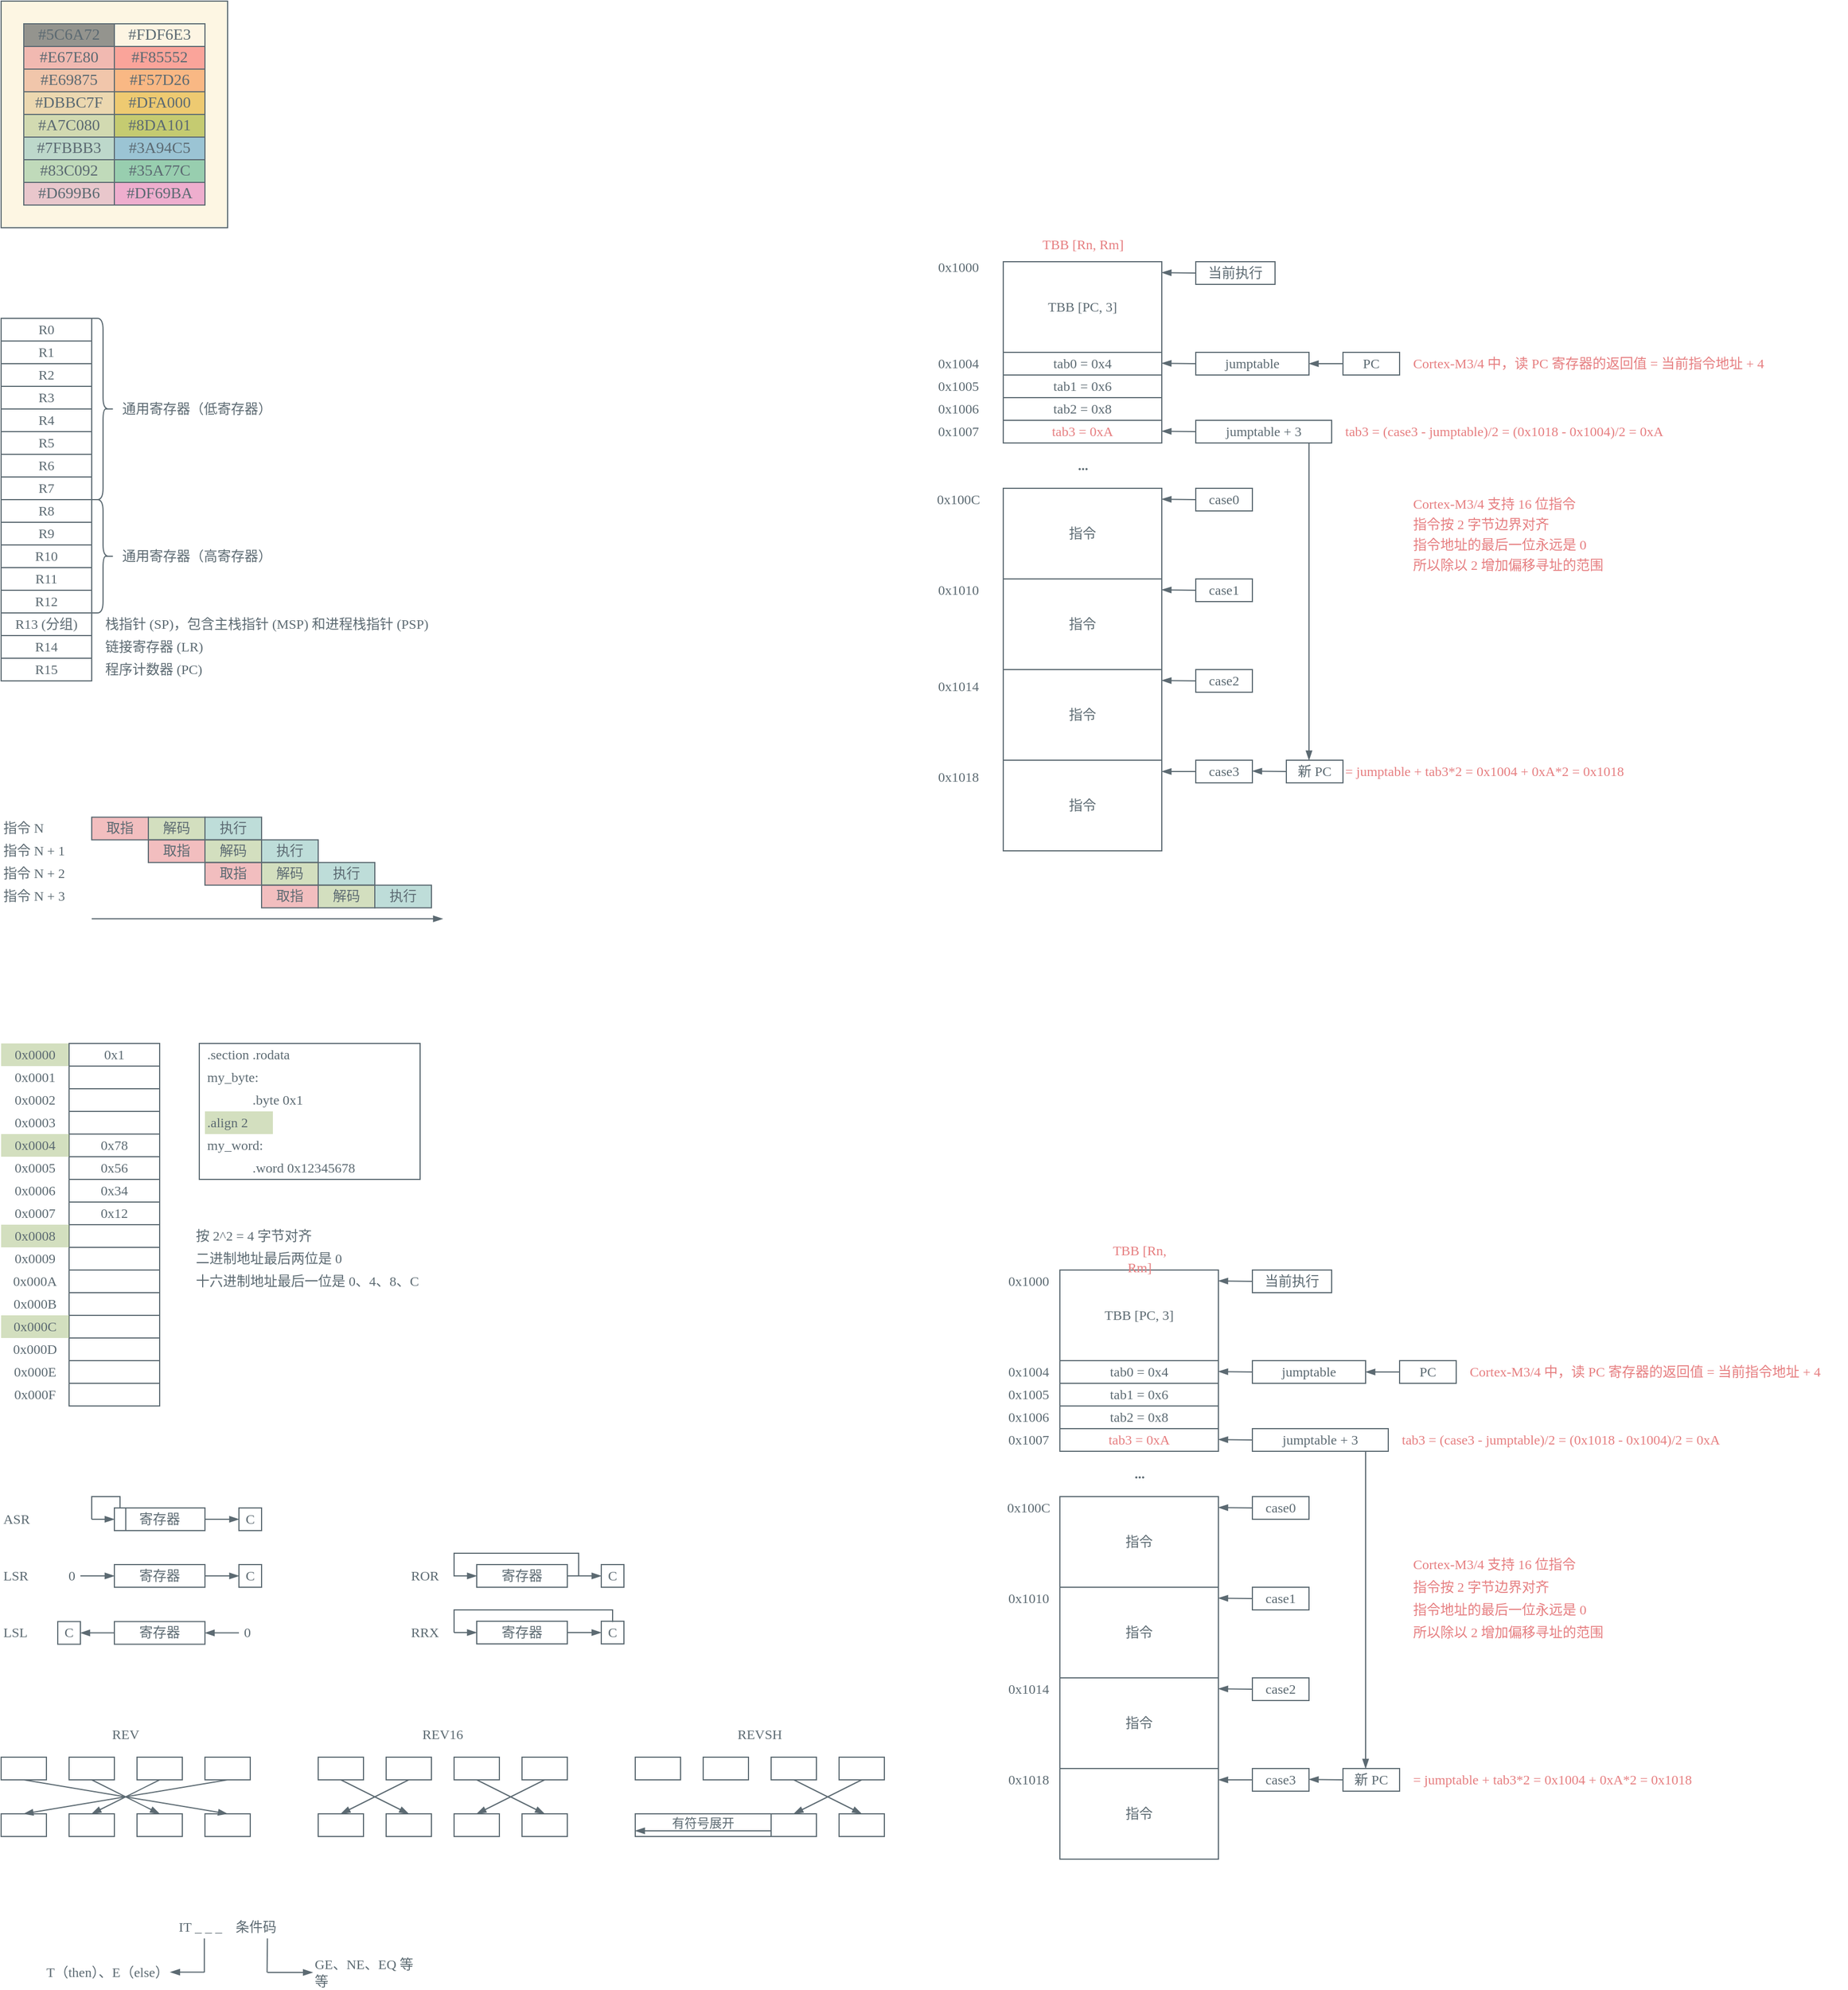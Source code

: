 <mxfile version="28.2.5">
  <diagram name="Page-1" id="5N1QG-RuHGxLHV1p5bVp">
    <mxGraphModel dx="864" dy="610" grid="1" gridSize="10" guides="1" tooltips="1" connect="1" arrows="1" fold="1" page="1" pageScale="1" pageWidth="850" pageHeight="1100" math="0" shadow="0" adaptiveColors="none">
      <root>
        <mxCell id="0" />
        <mxCell id="1" parent="0" />
        <mxCell id="RbSQwcAtgDlZW5h2hELQ-11" value="" style="rounded=0;whiteSpace=wrap;html=1;strokeWidth=1;fillColor=none;strokeColor=#5C6A72;fontColor=light-dark(#5C6A72,#C1C1C1);fillOpacity=50;labelBackgroundColor=none;fontFamily=LXGW WenKai Mono Medium;" vertex="1" parent="1">
          <mxGeometry x="215" y="960" width="195" height="120" as="geometry" />
        </mxCell>
        <mxCell id="ytIPeGB8zy7AAXnz2NpN-153" value="&lt;span style=&quot;text-wrap-mode: nowrap;&quot;&gt;0x0000&lt;/span&gt;" style="rounded=0;whiteSpace=wrap;html=1;strokeWidth=1;fillColor=#A7C080;strokeColor=none;fontColor=light-dark(#5C6A72,#C1C1C1);fillOpacity=50;labelBackgroundColor=none;gradientColor=none;fontFamily=LXGW WenKai Mono Medium;" parent="1" vertex="1">
          <mxGeometry x="40" y="960" width="60" height="20" as="geometry" />
        </mxCell>
        <mxCell id="_h1I3Aajhg1Jc9n4SGuM-1" value="R0" style="rounded=0;whiteSpace=wrap;html=1;strokeWidth=1;fillColor=none;strokeColor=#5C6A72;fontColor=light-dark(#5C6A72,#FDF6E3);fillOpacity=50;fontFamily=LXGW WenKai Mono Medium;" parent="1" vertex="1">
          <mxGeometry x="40" y="320" width="80" height="20" as="geometry" />
        </mxCell>
        <mxCell id="_h1I3Aajhg1Jc9n4SGuM-3" value="R1" style="rounded=0;whiteSpace=wrap;html=1;strokeWidth=1;fillColor=none;strokeColor=#5C6A72;fontColor=light-dark(#5C6A72,#FDF6E3);fillOpacity=50;fontFamily=LXGW WenKai Mono Medium;" parent="1" vertex="1">
          <mxGeometry x="40" y="340" width="80" height="20" as="geometry" />
        </mxCell>
        <mxCell id="_h1I3Aajhg1Jc9n4SGuM-4" value="R2" style="rounded=0;whiteSpace=wrap;html=1;strokeWidth=1;fillColor=none;strokeColor=#5C6A72;fontColor=light-dark(#5C6A72,#FDF6E3);fillOpacity=50;fontFamily=LXGW WenKai Mono Medium;" parent="1" vertex="1">
          <mxGeometry x="40" y="360" width="80" height="20" as="geometry" />
        </mxCell>
        <mxCell id="_h1I3Aajhg1Jc9n4SGuM-5" value="R3" style="rounded=0;whiteSpace=wrap;html=1;strokeWidth=1;fillColor=none;strokeColor=#5C6A72;fontColor=light-dark(#5C6A72,#FDF6E3);fillOpacity=50;fontFamily=LXGW WenKai Mono Medium;" parent="1" vertex="1">
          <mxGeometry x="40" y="380" width="80" height="20" as="geometry" />
        </mxCell>
        <mxCell id="_h1I3Aajhg1Jc9n4SGuM-6" value="R4" style="rounded=0;whiteSpace=wrap;html=1;strokeWidth=1;fillColor=none;strokeColor=#5C6A72;fontColor=light-dark(#5C6A72,#FDF6E3);fillOpacity=50;fontFamily=LXGW WenKai Mono Medium;" parent="1" vertex="1">
          <mxGeometry x="40" y="400" width="80" height="20" as="geometry" />
        </mxCell>
        <mxCell id="_h1I3Aajhg1Jc9n4SGuM-7" value="R5" style="rounded=0;whiteSpace=wrap;html=1;strokeWidth=1;fillColor=none;strokeColor=#5C6A72;fontColor=light-dark(#5C6A72,#FDF6E3);fillOpacity=50;fontFamily=LXGW WenKai Mono Medium;" parent="1" vertex="1">
          <mxGeometry x="40" y="420" width="80" height="20" as="geometry" />
        </mxCell>
        <mxCell id="_h1I3Aajhg1Jc9n4SGuM-8" value="R6" style="rounded=0;whiteSpace=wrap;html=1;strokeWidth=1;fillColor=none;strokeColor=#5C6A72;fontColor=light-dark(#5C6A72,#FDF6E3);fillOpacity=50;fontFamily=LXGW WenKai Mono Medium;" parent="1" vertex="1">
          <mxGeometry x="40" y="440" width="80" height="20" as="geometry" />
        </mxCell>
        <mxCell id="_h1I3Aajhg1Jc9n4SGuM-9" value="R7" style="rounded=0;whiteSpace=wrap;html=1;strokeWidth=1;fillColor=none;strokeColor=#5C6A72;fontColor=light-dark(#5C6A72,#FDF6E3);fillOpacity=50;fontFamily=LXGW WenKai Mono Medium;" parent="1" vertex="1">
          <mxGeometry x="40" y="460" width="80" height="20" as="geometry" />
        </mxCell>
        <mxCell id="_h1I3Aajhg1Jc9n4SGuM-10" value="R8" style="rounded=0;whiteSpace=wrap;html=1;strokeWidth=1;fillColor=none;strokeColor=#5C6A72;fontColor=light-dark(#5C6A72,#FDF6E3);fillOpacity=50;fontFamily=LXGW WenKai Mono Medium;" parent="1" vertex="1">
          <mxGeometry x="40" y="480" width="80" height="20" as="geometry" />
        </mxCell>
        <mxCell id="_h1I3Aajhg1Jc9n4SGuM-11" value="R9" style="rounded=0;whiteSpace=wrap;html=1;strokeWidth=1;fillColor=none;strokeColor=#5C6A72;fontColor=light-dark(#5C6A72,#FDF6E3);fillOpacity=50;fontFamily=LXGW WenKai Mono Medium;" parent="1" vertex="1">
          <mxGeometry x="40" y="500" width="80" height="20" as="geometry" />
        </mxCell>
        <mxCell id="_h1I3Aajhg1Jc9n4SGuM-12" value="R10" style="rounded=0;whiteSpace=wrap;html=1;strokeWidth=1;fillColor=none;strokeColor=#5C6A72;fontColor=light-dark(#5C6A72,#FDF6E3);fillOpacity=50;fontFamily=LXGW WenKai Mono Medium;" parent="1" vertex="1">
          <mxGeometry x="40" y="520" width="80" height="20" as="geometry" />
        </mxCell>
        <mxCell id="_h1I3Aajhg1Jc9n4SGuM-13" value="R11" style="rounded=0;whiteSpace=wrap;html=1;strokeWidth=1;fillColor=none;strokeColor=#5C6A72;fontColor=light-dark(#5C6A72,#FDF6E3);fillOpacity=50;fontFamily=LXGW WenKai Mono Medium;" parent="1" vertex="1">
          <mxGeometry x="40" y="540" width="80" height="20" as="geometry" />
        </mxCell>
        <mxCell id="_h1I3Aajhg1Jc9n4SGuM-14" value="R12" style="rounded=0;whiteSpace=wrap;html=1;strokeWidth=1;fillColor=none;strokeColor=#5C6A72;fontColor=light-dark(#5C6A72,#FDF6E3);fillOpacity=50;fontFamily=LXGW WenKai Mono Medium;" parent="1" vertex="1">
          <mxGeometry x="40" y="560" width="80" height="20" as="geometry" />
        </mxCell>
        <mxCell id="_h1I3Aajhg1Jc9n4SGuM-15" value="R13 (分组)" style="rounded=0;whiteSpace=wrap;html=1;strokeWidth=1;fillColor=none;strokeColor=#5C6A72;fontColor=light-dark(#5C6A72,#FDF6E3);fillOpacity=50;fontFamily=LXGW WenKai Mono Medium;" parent="1" vertex="1">
          <mxGeometry x="40" y="580" width="80" height="20" as="geometry" />
        </mxCell>
        <mxCell id="_h1I3Aajhg1Jc9n4SGuM-16" value="R14" style="rounded=0;whiteSpace=wrap;html=1;strokeWidth=1;fillColor=none;strokeColor=#5C6A72;fontColor=light-dark(#5C6A72,#FDF6E3);fillOpacity=50;fontFamily=LXGW WenKai Mono Medium;" parent="1" vertex="1">
          <mxGeometry x="40" y="600" width="80" height="20" as="geometry" />
        </mxCell>
        <mxCell id="_h1I3Aajhg1Jc9n4SGuM-17" value="R15" style="rounded=0;whiteSpace=wrap;html=1;strokeWidth=1;fillColor=none;strokeColor=#5C6A72;fontColor=light-dark(#5C6A72,#FDF6E3);fillOpacity=50;fontFamily=LXGW WenKai Mono Medium;" parent="1" vertex="1">
          <mxGeometry x="40" y="620" width="80" height="20" as="geometry" />
        </mxCell>
        <mxCell id="_h1I3Aajhg1Jc9n4SGuM-26" value="" style="shape=curlyBracket;whiteSpace=wrap;html=1;rounded=1;flipH=1;labelPosition=right;verticalLabelPosition=middle;align=left;verticalAlign=middle;strokeColor=#5C6A72;fontColor=light-dark(#5C6A72,#FDF6E3);fontFamily=LXGW WenKai Mono Medium;fillColor=none;" parent="1" vertex="1">
          <mxGeometry x="120" y="320" width="20" height="160" as="geometry" />
        </mxCell>
        <mxCell id="_h1I3Aajhg1Jc9n4SGuM-27" value="" style="shape=curlyBracket;whiteSpace=wrap;html=1;rounded=1;flipH=1;labelPosition=right;verticalLabelPosition=middle;align=left;verticalAlign=middle;strokeColor=#5C6A72;fontColor=light-dark(#5C6A72,#FDF6E3);fontFamily=LXGW WenKai Mono Medium;fillColor=none;" parent="1" vertex="1">
          <mxGeometry x="120" y="480" width="20" height="100" as="geometry" />
        </mxCell>
        <mxCell id="s1HK-6aSNNE_e3do8wEK-1" value="0x1" style="rounded=0;whiteSpace=wrap;html=1;strokeWidth=1;fillColor=none;strokeColor=#5C6A72;fontColor=light-dark(#5C6A72,#C1C1C1);fillOpacity=50;labelBackgroundColor=none;fontFamily=LXGW WenKai Mono Medium;" parent="1" vertex="1">
          <mxGeometry x="100" y="960" width="80" height="20" as="geometry" />
        </mxCell>
        <mxCell id="s1HK-6aSNNE_e3do8wEK-2" value="" style="rounded=0;whiteSpace=wrap;html=1;strokeWidth=1;fillColor=none;strokeColor=#5C6A72;fontColor=light-dark(#5C6A72,#C1C1C1);fillOpacity=50;labelBackgroundColor=none;fontFamily=LXGW WenKai Mono Medium;" parent="1" vertex="1">
          <mxGeometry x="100" y="980" width="80" height="20" as="geometry" />
        </mxCell>
        <mxCell id="s1HK-6aSNNE_e3do8wEK-3" value="" style="rounded=0;whiteSpace=wrap;html=1;strokeWidth=1;fillColor=none;strokeColor=#5C6A72;fontColor=light-dark(#5C6A72,#C1C1C1);fillOpacity=50;labelBackgroundColor=none;fontFamily=LXGW WenKai Mono Medium;" parent="1" vertex="1">
          <mxGeometry x="100" y="1000" width="80" height="20" as="geometry" />
        </mxCell>
        <mxCell id="s1HK-6aSNNE_e3do8wEK-4" value="" style="rounded=0;whiteSpace=wrap;html=1;strokeWidth=1;fillColor=none;strokeColor=#5C6A72;fontColor=light-dark(#5C6A72,#C1C1C1);fillOpacity=50;labelBackgroundColor=none;fontFamily=LXGW WenKai Mono Medium;" parent="1" vertex="1">
          <mxGeometry x="100" y="1020" width="80" height="20" as="geometry" />
        </mxCell>
        <mxCell id="s1HK-6aSNNE_e3do8wEK-5" value="0x78" style="rounded=0;whiteSpace=wrap;html=1;strokeWidth=1;fillColor=none;strokeColor=#5C6A72;fontColor=light-dark(#5C6A72,#C1C1C1);fillOpacity=50;labelBackgroundColor=none;fontFamily=LXGW WenKai Mono Medium;" parent="1" vertex="1">
          <mxGeometry x="100" y="1040" width="80" height="20" as="geometry" />
        </mxCell>
        <mxCell id="s1HK-6aSNNE_e3do8wEK-6" value="0x56" style="rounded=0;whiteSpace=wrap;html=1;strokeWidth=1;fillColor=none;strokeColor=#5C6A72;fontColor=light-dark(#5C6A72,#C1C1C1);fillOpacity=50;labelBackgroundColor=none;fontFamily=LXGW WenKai Mono Medium;" parent="1" vertex="1">
          <mxGeometry x="100" y="1060" width="80" height="20" as="geometry" />
        </mxCell>
        <mxCell id="s1HK-6aSNNE_e3do8wEK-7" value="0x34" style="rounded=0;whiteSpace=wrap;html=1;strokeWidth=1;fillColor=none;strokeColor=#5C6A72;fontColor=light-dark(#5C6A72,#C1C1C1);fillOpacity=50;labelBackgroundColor=none;fontFamily=LXGW WenKai Mono Medium;" parent="1" vertex="1">
          <mxGeometry x="100" y="1080" width="80" height="20" as="geometry" />
        </mxCell>
        <mxCell id="s1HK-6aSNNE_e3do8wEK-22" value="0x12" style="rounded=0;whiteSpace=wrap;html=1;strokeWidth=1;fillColor=none;strokeColor=#5C6A72;fontColor=light-dark(#5C6A72,#C1C1C1);fillOpacity=50;labelBackgroundColor=none;fontFamily=LXGW WenKai Mono Medium;" parent="1" vertex="1">
          <mxGeometry x="100" y="1100" width="80" height="20" as="geometry" />
        </mxCell>
        <mxCell id="s1HK-6aSNNE_e3do8wEK-23" value="" style="rounded=0;whiteSpace=wrap;html=1;strokeWidth=1;fillColor=none;strokeColor=#5C6A72;fontColor=light-dark(#5C6A72,#C1C1C1);fillOpacity=50;labelBackgroundColor=none;fontFamily=LXGW WenKai Mono Medium;" parent="1" vertex="1">
          <mxGeometry x="100" y="1120" width="80" height="20" as="geometry" />
        </mxCell>
        <mxCell id="s1HK-6aSNNE_e3do8wEK-26" value="" style="rounded=0;whiteSpace=wrap;html=1;strokeWidth=1;fillColor=none;strokeColor=#5C6A72;fontColor=light-dark(#5C6A72,#C1C1C1);fillOpacity=50;labelBackgroundColor=none;fontFamily=LXGW WenKai Mono Medium;" parent="1" vertex="1">
          <mxGeometry x="100" y="1140" width="80" height="20" as="geometry" />
        </mxCell>
        <mxCell id="s1HK-6aSNNE_e3do8wEK-27" value="" style="rounded=0;whiteSpace=wrap;html=1;strokeWidth=1;fillColor=none;strokeColor=#5C6A72;fontColor=light-dark(#5C6A72,#C1C1C1);fillOpacity=50;labelBackgroundColor=none;fontFamily=LXGW WenKai Mono Medium;" parent="1" vertex="1">
          <mxGeometry x="100" y="1160" width="80" height="20" as="geometry" />
        </mxCell>
        <mxCell id="s1HK-6aSNNE_e3do8wEK-28" value="" style="rounded=0;whiteSpace=wrap;html=1;strokeWidth=1;fillColor=none;strokeColor=#5C6A72;fontColor=light-dark(#5C6A72,#C1C1C1);fillOpacity=50;labelBackgroundColor=none;fontFamily=LXGW WenKai Mono Medium;" parent="1" vertex="1">
          <mxGeometry x="100" y="1180" width="80" height="20" as="geometry" />
        </mxCell>
        <mxCell id="s1HK-6aSNNE_e3do8wEK-32" value="" style="rounded=0;whiteSpace=wrap;html=1;strokeWidth=1;fillColor=none;strokeColor=#5C6A72;fontColor=light-dark(#5C6A72,#C1C1C1);fillOpacity=50;labelBackgroundColor=none;fontFamily=LXGW WenKai Mono Medium;" parent="1" vertex="1">
          <mxGeometry x="100" y="1200" width="80" height="20" as="geometry" />
        </mxCell>
        <mxCell id="s1HK-6aSNNE_e3do8wEK-33" value="" style="rounded=0;whiteSpace=wrap;html=1;strokeWidth=1;fillColor=none;strokeColor=#5C6A72;fontColor=light-dark(#5C6A72,#C1C1C1);fillOpacity=50;labelBackgroundColor=none;fontFamily=LXGW WenKai Mono Medium;" parent="1" vertex="1">
          <mxGeometry x="100" y="1220" width="80" height="20" as="geometry" />
        </mxCell>
        <mxCell id="s1HK-6aSNNE_e3do8wEK-34" value="" style="rounded=0;whiteSpace=wrap;html=1;strokeWidth=1;fillColor=none;strokeColor=#5C6A72;fontColor=light-dark(#5C6A72,#C1C1C1);fillOpacity=50;labelBackgroundColor=none;fontFamily=LXGW WenKai Mono Medium;" parent="1" vertex="1">
          <mxGeometry x="100" y="1240" width="80" height="20" as="geometry" />
        </mxCell>
        <mxCell id="s1HK-6aSNNE_e3do8wEK-38" value="" style="rounded=0;whiteSpace=wrap;html=1;strokeWidth=1;fillColor=none;strokeColor=#5C6A72;fontColor=light-dark(#5C6A72,#C1C1C1);fillOpacity=50;labelBackgroundColor=none;fontFamily=LXGW WenKai Mono Medium;" parent="1" vertex="1">
          <mxGeometry x="100" y="1260" width="80" height="20" as="geometry" />
        </mxCell>
        <mxCell id="Y5k4C27kbIV8P3GDiavy-7" value="取指" style="rounded=0;whiteSpace=wrap;html=1;strokeWidth=1;fillColor=#E67E80;strokeColor=#5C6A72;perimeterSpacing=0;glass=0;shadow=0;fillStyle=solid;gradientColor=none;fillOpacity=50;fontColor=#5C6A72;fontFamily=LXGW WenKai Mono Medium;" parent="1" vertex="1">
          <mxGeometry x="120" y="760.3" width="50" height="20" as="geometry" />
        </mxCell>
        <mxCell id="Y5k4C27kbIV8P3GDiavy-8" value="执行" style="rounded=0;whiteSpace=wrap;html=1;strokeWidth=1;fillColor=#7FBBB3;strokeColor=#5C6A72;fontColor=#5C6A72;fillOpacity=50;fontFamily=LXGW WenKai Mono Medium;" parent="1" vertex="1">
          <mxGeometry x="220" y="760.3" width="50" height="20" as="geometry" />
        </mxCell>
        <mxCell id="Y5k4C27kbIV8P3GDiavy-9" value="&lt;font style=&quot;&quot;&gt;解码&lt;/font&gt;" style="rounded=0;whiteSpace=wrap;html=1;strokeWidth=1;fillColor=#A7C080;strokeColor=#5C6A72;fontColor=#5C6A72;fillOpacity=50;fontFamily=LXGW WenKai Mono Medium;" parent="1" vertex="1">
          <mxGeometry x="170" y="760.3" width="50" height="20" as="geometry" />
        </mxCell>
        <mxCell id="Y5k4C27kbIV8P3GDiavy-10" value="取指" style="rounded=0;whiteSpace=wrap;html=1;strokeWidth=1;fillColor=#E67E80;strokeColor=#5C6A72;perimeterSpacing=0;glass=0;shadow=0;fillStyle=solid;gradientColor=none;fillOpacity=50;fontColor=#5C6A72;fontFamily=LXGW WenKai Mono Medium;" parent="1" vertex="1">
          <mxGeometry x="170" y="780.3" width="50" height="20" as="geometry" />
        </mxCell>
        <mxCell id="Y5k4C27kbIV8P3GDiavy-11" value="执行" style="rounded=0;whiteSpace=wrap;html=1;strokeWidth=1;fillColor=#7FBBB3;strokeColor=#5C6A72;fontColor=#5C6A72;fillOpacity=50;fontFamily=LXGW WenKai Mono Medium;" parent="1" vertex="1">
          <mxGeometry x="270" y="780.3" width="50" height="20" as="geometry" />
        </mxCell>
        <mxCell id="Y5k4C27kbIV8P3GDiavy-12" value="&lt;font style=&quot;&quot;&gt;解码&lt;/font&gt;" style="rounded=0;whiteSpace=wrap;html=1;strokeWidth=1;fillColor=#A7C080;strokeColor=#5C6A72;fontColor=#5C6A72;fillOpacity=50;fontFamily=LXGW WenKai Mono Medium;" parent="1" vertex="1">
          <mxGeometry x="220" y="780.3" width="50" height="20" as="geometry" />
        </mxCell>
        <mxCell id="Y5k4C27kbIV8P3GDiavy-13" value="取指" style="rounded=0;whiteSpace=wrap;html=1;strokeWidth=1;fillColor=#E67E80;strokeColor=#5C6A72;perimeterSpacing=0;glass=0;shadow=0;fillStyle=solid;gradientColor=none;fillOpacity=50;fontColor=#5C6A72;fontFamily=LXGW WenKai Mono Medium;" parent="1" vertex="1">
          <mxGeometry x="220" y="800.3" width="50" height="20" as="geometry" />
        </mxCell>
        <mxCell id="Y5k4C27kbIV8P3GDiavy-14" value="执行" style="rounded=0;whiteSpace=wrap;html=1;strokeWidth=1;fillColor=#7FBBB3;strokeColor=#5C6A72;fontColor=#5C6A72;fillOpacity=50;fontFamily=LXGW WenKai Mono Medium;" parent="1" vertex="1">
          <mxGeometry x="320" y="800.3" width="50" height="20" as="geometry" />
        </mxCell>
        <mxCell id="Y5k4C27kbIV8P3GDiavy-15" value="&lt;font style=&quot;&quot;&gt;解码&lt;/font&gt;" style="rounded=0;whiteSpace=wrap;html=1;strokeWidth=1;fillColor=#A7C080;strokeColor=#5C6A72;fontColor=#5C6A72;fillOpacity=50;fontFamily=LXGW WenKai Mono Medium;" parent="1" vertex="1">
          <mxGeometry x="270" y="800.3" width="50" height="20" as="geometry" />
        </mxCell>
        <mxCell id="Y5k4C27kbIV8P3GDiavy-16" value="取指" style="rounded=0;whiteSpace=wrap;html=1;strokeWidth=1;fillColor=#E67E80;strokeColor=#5C6A72;perimeterSpacing=0;glass=0;shadow=0;fillStyle=solid;gradientColor=none;fillOpacity=50;fontColor=#5C6A72;fontFamily=LXGW WenKai Mono Medium;" parent="1" vertex="1">
          <mxGeometry x="270" y="820.3" width="50" height="20" as="geometry" />
        </mxCell>
        <mxCell id="Y5k4C27kbIV8P3GDiavy-17" value="执行" style="rounded=0;whiteSpace=wrap;html=1;strokeWidth=1;fillColor=#7FBBB3;strokeColor=#5C6A72;fontColor=#5C6A72;fillOpacity=50;fontFamily=LXGW WenKai Mono Medium;" parent="1" vertex="1">
          <mxGeometry x="370" y="820.3" width="50" height="20" as="geometry" />
        </mxCell>
        <mxCell id="Y5k4C27kbIV8P3GDiavy-18" value="&lt;font style=&quot;&quot;&gt;解码&lt;/font&gt;" style="rounded=0;whiteSpace=wrap;html=1;strokeWidth=1;fillColor=#A7C080;strokeColor=#5C6A72;fontColor=#5C6A72;fillOpacity=50;fontFamily=LXGW WenKai Mono Medium;" parent="1" vertex="1">
          <mxGeometry x="320" y="820.3" width="50" height="20" as="geometry" />
        </mxCell>
        <mxCell id="Y5k4C27kbIV8P3GDiavy-29" value="" style="endArrow=blockThin;html=1;rounded=0;endFill=1;strokeColor=#5C6A72;fontSize=14;fontFamily=LXGW WenKai Mono Medium;fontColor=#5C6A72;" parent="1" edge="1">
          <mxGeometry width="50" height="50" relative="1" as="geometry">
            <mxPoint x="120" y="850" as="sourcePoint" />
            <mxPoint x="430" y="850" as="targetPoint" />
          </mxGeometry>
        </mxCell>
        <mxCell id="7TX5ZdZKJF8qfDjDa7UC-1" value="" style="rounded=0;whiteSpace=wrap;html=1;strokeWidth=1;fillColor=#FDF6E3;strokeColor=#5C6A72;fontColor=light-dark(#2e3440, #c1c1c1);fillOpacity=100;fontFamily=LXGW WenKai Mono Medium;fillStyle=solid;fontStyle=0;fontSize=14;" parent="1" vertex="1">
          <mxGeometry x="40" y="40" width="200" height="200" as="geometry" />
        </mxCell>
        <mxCell id="7TX5ZdZKJF8qfDjDa7UC-2" value="&lt;font style=&quot;color: rgb(92, 106, 114);&quot;&gt;#E67E80&lt;/font&gt;" style="rounded=0;whiteSpace=wrap;html=1;strokeWidth=1;fillColor=#E67E80;strokeColor=#5C6A72;fontColor=light-dark(#2e3440, #c1c1c1);fillOpacity=50;fontFamily=LXGW WenKai Mono Medium;fillStyle=solid;fontStyle=0;fontSize=14;" parent="1" vertex="1">
          <mxGeometry x="60" y="80" width="80" height="20" as="geometry" />
        </mxCell>
        <mxCell id="7TX5ZdZKJF8qfDjDa7UC-3" value="&lt;font style=&quot;color: rgb(92, 106, 114);&quot;&gt;#E69875&lt;/font&gt;" style="rounded=0;whiteSpace=wrap;html=1;strokeWidth=1;fillColor=#E69875;strokeColor=#5C6A72;fontColor=light-dark(#2e3440, #c1c1c1);fillOpacity=50;fontFamily=LXGW WenKai Mono Medium;fillStyle=solid;fontStyle=0;fontSize=14;" parent="1" vertex="1">
          <mxGeometry x="60" y="100" width="80" height="20" as="geometry" />
        </mxCell>
        <mxCell id="7TX5ZdZKJF8qfDjDa7UC-4" value="&lt;font style=&quot;color: rgb(92, 106, 114);&quot;&gt;#DBBC7F&lt;/font&gt;" style="rounded=0;whiteSpace=wrap;html=1;strokeWidth=1;fillColor=#DBBC7F;strokeColor=#5C6A72;fontColor=light-dark(#2e3440, #c1c1c1);fillOpacity=50;fontFamily=LXGW WenKai Mono Medium;fillStyle=solid;fontStyle=0;fontSize=14;" parent="1" vertex="1">
          <mxGeometry x="60" y="120" width="80" height="20" as="geometry" />
        </mxCell>
        <mxCell id="7TX5ZdZKJF8qfDjDa7UC-5" value="&lt;font style=&quot;color: rgb(92, 106, 114);&quot;&gt;#A7C080&lt;/font&gt;" style="rounded=0;whiteSpace=wrap;html=1;strokeWidth=1;fillColor=#A7C080;strokeColor=#5C6A72;fontColor=light-dark(#2e3440, #c1c1c1);fillOpacity=50;fontFamily=LXGW WenKai Mono Medium;fillStyle=solid;fontStyle=0;fontSize=14;" parent="1" vertex="1">
          <mxGeometry x="60" y="140" width="80" height="20" as="geometry" />
        </mxCell>
        <mxCell id="7TX5ZdZKJF8qfDjDa7UC-6" value="&lt;font style=&quot;color: rgb(92, 106, 114);&quot;&gt;#7FBBB3&lt;/font&gt;" style="rounded=0;whiteSpace=wrap;html=1;strokeWidth=1;fillColor=#7FBBB3;strokeColor=#5C6A72;fontColor=light-dark(#2e3440, #c1c1c1);fillOpacity=50;fontFamily=LXGW WenKai Mono Medium;fillStyle=solid;fontStyle=0;fontSize=14;" parent="1" vertex="1">
          <mxGeometry x="60" y="160" width="80" height="20" as="geometry" />
        </mxCell>
        <mxCell id="7TX5ZdZKJF8qfDjDa7UC-7" value="&lt;font style=&quot;color: rgb(92, 106, 114);&quot;&gt;#83C092&lt;/font&gt;" style="rounded=0;whiteSpace=wrap;html=1;strokeWidth=1;fillColor=#83C092;strokeColor=#5C6A72;fontColor=light-dark(#2e3440, #c1c1c1);fillOpacity=50;fontFamily=LXGW WenKai Mono Medium;fillStyle=solid;fontStyle=0;fontSize=14;" parent="1" vertex="1">
          <mxGeometry x="60" y="180" width="80" height="20" as="geometry" />
        </mxCell>
        <mxCell id="7TX5ZdZKJF8qfDjDa7UC-8" value="&lt;font style=&quot;color: rgb(92, 106, 114);&quot;&gt;#D699B6&lt;/font&gt;" style="rounded=0;whiteSpace=wrap;html=1;strokeWidth=1;fillColor=#D699B6;strokeColor=#5C6A72;fontColor=light-dark(#2e3440, #c1c1c1);fillOpacity=50;fontFamily=LXGW WenKai Mono Medium;fillStyle=solid;fontStyle=0;fontSize=14;" parent="1" vertex="1">
          <mxGeometry x="60" y="200" width="80" height="20" as="geometry" />
        </mxCell>
        <mxCell id="7TX5ZdZKJF8qfDjDa7UC-9" value="&lt;font style=&quot;color: rgb(92, 106, 114);&quot;&gt;#F85552&lt;/font&gt;" style="rounded=0;whiteSpace=wrap;html=1;strokeWidth=1;fillColor=#F85552;strokeColor=#5C6A72;fontColor=light-dark(#2e3440, #c1c1c1);fillOpacity=50;fontFamily=LXGW WenKai Mono Medium;fillStyle=solid;fontStyle=0;fontSize=14;" parent="1" vertex="1">
          <mxGeometry x="140" y="80" width="80" height="20" as="geometry" />
        </mxCell>
        <mxCell id="7TX5ZdZKJF8qfDjDa7UC-10" value="&lt;font style=&quot;color: rgb(92, 106, 114);&quot;&gt;#F57D26&lt;/font&gt;" style="rounded=0;whiteSpace=wrap;html=1;strokeWidth=1;fillColor=#F57D26;strokeColor=#5C6A72;fontColor=light-dark(#2e3440, #c1c1c1);fillOpacity=50;fontFamily=LXGW WenKai Mono Medium;fillStyle=solid;fontStyle=0;fontSize=14;" parent="1" vertex="1">
          <mxGeometry x="140" y="100" width="80" height="20" as="geometry" />
        </mxCell>
        <mxCell id="7TX5ZdZKJF8qfDjDa7UC-11" value="&lt;font style=&quot;color: rgb(92, 106, 114);&quot;&gt;#DFA000&lt;/font&gt;" style="rounded=0;whiteSpace=wrap;html=1;strokeWidth=1;fillColor=#DFA000;strokeColor=#5C6A72;fontColor=light-dark(#2e3440, #c1c1c1);fillOpacity=50;fontFamily=LXGW WenKai Mono Medium;fillStyle=solid;fontStyle=0;fontSize=14;" parent="1" vertex="1">
          <mxGeometry x="140" y="120" width="80" height="20" as="geometry" />
        </mxCell>
        <mxCell id="7TX5ZdZKJF8qfDjDa7UC-12" value="&lt;font style=&quot;color: rgb(92, 106, 114);&quot;&gt;#8DA101&lt;/font&gt;" style="rounded=0;whiteSpace=wrap;html=1;strokeWidth=1;fillColor=#8DA101;strokeColor=#5C6A72;fontColor=light-dark(#2e3440, #c1c1c1);fillOpacity=50;fontFamily=LXGW WenKai Mono Medium;fillStyle=solid;fontStyle=0;fontSize=14;" parent="1" vertex="1">
          <mxGeometry x="140" y="140" width="80" height="20" as="geometry" />
        </mxCell>
        <mxCell id="7TX5ZdZKJF8qfDjDa7UC-13" value="&lt;font style=&quot;color: rgb(92, 106, 114);&quot;&gt;#3A94C5&lt;/font&gt;" style="rounded=0;whiteSpace=wrap;html=1;strokeWidth=1;fillColor=#3A94C5;strokeColor=#5C6A72;fontColor=light-dark(#2e3440, #c1c1c1);fillOpacity=50;fontFamily=LXGW WenKai Mono Medium;fillStyle=solid;fontStyle=0;fontSize=14;" parent="1" vertex="1">
          <mxGeometry x="140" y="160" width="80" height="20" as="geometry" />
        </mxCell>
        <mxCell id="7TX5ZdZKJF8qfDjDa7UC-14" value="&lt;font style=&quot;color: rgb(92, 106, 114);&quot;&gt;#35A77C&lt;/font&gt;" style="rounded=0;whiteSpace=wrap;html=1;strokeWidth=1;fillColor=#35A77C;strokeColor=#5C6A72;fontColor=light-dark(#2e3440, #c1c1c1);fillOpacity=50;fontFamily=LXGW WenKai Mono Medium;fillStyle=solid;fontStyle=0;fontSize=14;" parent="1" vertex="1">
          <mxGeometry x="140" y="180" width="80" height="20" as="geometry" />
        </mxCell>
        <mxCell id="7TX5ZdZKJF8qfDjDa7UC-15" value="&lt;font style=&quot;color: rgb(92, 106, 114);&quot;&gt;#DF69BA&lt;/font&gt;" style="rounded=0;whiteSpace=wrap;html=1;strokeWidth=1;fillColor=#DF69BA;strokeColor=#5C6A72;fontColor=light-dark(#2e3440, #c1c1c1);fillOpacity=50;fontFamily=LXGW WenKai Mono Medium;fillStyle=solid;fontStyle=0;fontSize=14;" parent="1" vertex="1">
          <mxGeometry x="140" y="200" width="80" height="20" as="geometry" />
        </mxCell>
        <mxCell id="7TX5ZdZKJF8qfDjDa7UC-16" value="&lt;font style=&quot;color: rgb(92, 106, 114);&quot;&gt;#5C6A72&lt;/font&gt;" style="rounded=0;whiteSpace=wrap;html=1;strokeWidth=1;fillColor=#2D353B;strokeColor=#5C6A72;fontColor=light-dark(#2e3440, #c1c1c1);fillOpacity=50;fontFamily=LXGW WenKai Mono Medium;fillStyle=solid;fontStyle=0;fontSize=14;" parent="1" vertex="1">
          <mxGeometry x="60" y="60" width="80" height="20" as="geometry" />
        </mxCell>
        <mxCell id="7TX5ZdZKJF8qfDjDa7UC-17" value="&lt;font style=&quot;color: rgb(92, 106, 114);&quot;&gt;#FDF6E3&lt;/font&gt;" style="rounded=0;whiteSpace=wrap;html=1;strokeWidth=1;fillColor=#FDF6E3;strokeColor=#5C6A72;fontColor=light-dark(#2e3440, #c1c1c1);fillOpacity=50;fontFamily=LXGW WenKai Mono Medium;fillStyle=solid;fontStyle=0;fontSize=14;" parent="1" vertex="1">
          <mxGeometry x="140" y="60" width="80" height="20" as="geometry" />
        </mxCell>
        <mxCell id="IfgeBhLZ9KpPOW84LpC1-7" value="&lt;span style=&quot;text-wrap-mode: nowrap;&quot;&gt;程序计数器 (PC)&lt;/span&gt;" style="rounded=0;whiteSpace=wrap;html=1;strokeWidth=1;fillColor=none;strokeColor=none;fontColor=light-dark(#5C6A72,#FDF6E3);fillOpacity=50;fontFamily=LXGW WenKai Mono Medium;align=left;" parent="1" vertex="1">
          <mxGeometry x="130" y="620" width="110" height="20" as="geometry" />
        </mxCell>
        <mxCell id="IfgeBhLZ9KpPOW84LpC1-8" value="&lt;span style=&quot;text-wrap-mode: nowrap;&quot;&gt;链接寄存器 (LR)&lt;/span&gt;" style="rounded=0;whiteSpace=wrap;html=1;strokeWidth=1;fillColor=none;strokeColor=none;fontColor=light-dark(#5C6A72,#FDF6E3);fillOpacity=50;fontFamily=LXGW WenKai Mono Medium;align=left;" parent="1" vertex="1">
          <mxGeometry x="130" y="600" width="110" height="20" as="geometry" />
        </mxCell>
        <mxCell id="IfgeBhLZ9KpPOW84LpC1-9" value="&lt;span style=&quot;text-wrap-mode: nowrap;&quot;&gt;栈指针 (SP)，包含主栈指针 (MSP) 和进程栈指针 (PSP)&lt;/span&gt;" style="rounded=0;whiteSpace=wrap;html=1;strokeWidth=1;fillColor=none;strokeColor=none;fontColor=light-dark(#5C6A72,#FDF6E3);fillOpacity=50;fontFamily=LXGW WenKai Mono Medium;align=left;" parent="1" vertex="1">
          <mxGeometry x="130" y="580" width="320" height="20" as="geometry" />
        </mxCell>
        <mxCell id="IfgeBhLZ9KpPOW84LpC1-10" value="&lt;span style=&quot;text-wrap-mode: nowrap;&quot;&gt;通用寄存器（高寄存器）&lt;/span&gt;" style="rounded=0;whiteSpace=wrap;html=1;strokeWidth=1;fillColor=none;strokeColor=none;fontColor=light-dark(#5C6A72,#FDF6E3);fillOpacity=50;fontFamily=LXGW WenKai Mono Medium;align=left;" parent="1" vertex="1">
          <mxGeometry x="145" y="520" width="155" height="20" as="geometry" />
        </mxCell>
        <mxCell id="IfgeBhLZ9KpPOW84LpC1-11" value="&lt;span style=&quot;text-wrap-mode: nowrap;&quot;&gt;通用寄存器（低寄存器）&lt;/span&gt;" style="rounded=0;whiteSpace=wrap;html=1;strokeWidth=1;fillColor=none;strokeColor=none;fontColor=light-dark(#5C6A72,#FDF6E3);fillOpacity=50;fontFamily=LXGW WenKai Mono Medium;align=left;" parent="1" vertex="1">
          <mxGeometry x="145" y="390" width="155" height="20" as="geometry" />
        </mxCell>
        <mxCell id="IfgeBhLZ9KpPOW84LpC1-12" value="&lt;span style=&quot;text-align: center; text-wrap-mode: nowrap;&quot;&gt;指令 N&lt;/span&gt;" style="rounded=0;whiteSpace=wrap;html=1;strokeWidth=1;fillColor=none;strokeColor=none;fontColor=light-dark(#5C6A72,#FDF6E3);fillOpacity=50;fontFamily=LXGW WenKai Mono Medium;align=left;" parent="1" vertex="1">
          <mxGeometry x="40" y="759.7" width="80" height="20" as="geometry" />
        </mxCell>
        <mxCell id="IfgeBhLZ9KpPOW84LpC1-13" value="&lt;span style=&quot;text-align: center; text-wrap-mode: nowrap;&quot;&gt;指令 N + 1&lt;/span&gt;" style="rounded=0;whiteSpace=wrap;html=1;strokeWidth=1;fillColor=none;strokeColor=none;fontColor=light-dark(#5C6A72,#FDF6E3);fillOpacity=50;fontFamily=LXGW WenKai Mono Medium;align=left;" parent="1" vertex="1">
          <mxGeometry x="40" y="780" width="80" height="20" as="geometry" />
        </mxCell>
        <mxCell id="IfgeBhLZ9KpPOW84LpC1-14" value="&lt;span style=&quot;text-align: center; text-wrap-mode: nowrap;&quot;&gt;指令 N + 2&lt;/span&gt;" style="rounded=0;whiteSpace=wrap;html=1;strokeWidth=1;fillColor=none;strokeColor=none;fontColor=light-dark(#5C6A72,#FDF6E3);fillOpacity=50;fontFamily=LXGW WenKai Mono Medium;align=left;" parent="1" vertex="1">
          <mxGeometry x="40" y="800" width="80" height="20" as="geometry" />
        </mxCell>
        <mxCell id="IfgeBhLZ9KpPOW84LpC1-15" value="&lt;span style=&quot;text-align: center; text-wrap-mode: nowrap;&quot;&gt;指令 N + 3&lt;/span&gt;" style="rounded=0;whiteSpace=wrap;html=1;strokeWidth=1;fillColor=none;strokeColor=none;fontColor=light-dark(#5C6A72,#FDF6E3);fillOpacity=50;fontFamily=LXGW WenKai Mono Medium;align=left;" parent="1" vertex="1">
          <mxGeometry x="40" y="820" width="80" height="20" as="geometry" />
        </mxCell>
        <mxCell id="IfgeBhLZ9KpPOW84LpC1-17" value="&lt;span style=&quot;text-wrap-mode: nowrap;&quot;&gt;0x0001&lt;/span&gt;" style="rounded=0;whiteSpace=wrap;html=1;strokeWidth=1;fillColor=none;strokeColor=none;fontColor=light-dark(#5C6A72,#C1C1C1);fillOpacity=50;labelBackgroundColor=none;gradientColor=none;fontFamily=LXGW WenKai Mono Medium;" parent="1" vertex="1">
          <mxGeometry x="40" y="980" width="60" height="20" as="geometry" />
        </mxCell>
        <mxCell id="IfgeBhLZ9KpPOW84LpC1-18" value="&lt;span style=&quot;text-wrap-mode: nowrap;&quot;&gt;0x0002&lt;/span&gt;" style="rounded=0;whiteSpace=wrap;html=1;strokeWidth=1;fillColor=none;strokeColor=none;fontColor=light-dark(#5C6A72,#C1C1C1);fillOpacity=50;labelBackgroundColor=none;gradientColor=none;fontFamily=LXGW WenKai Mono Medium;" parent="1" vertex="1">
          <mxGeometry x="40" y="1000" width="60" height="20" as="geometry" />
        </mxCell>
        <mxCell id="IfgeBhLZ9KpPOW84LpC1-19" value="&lt;span style=&quot;text-wrap-mode: nowrap;&quot;&gt;0x0003&lt;/span&gt;" style="rounded=0;whiteSpace=wrap;html=1;strokeWidth=1;fillColor=none;strokeColor=none;fontColor=light-dark(#5C6A72,#C1C1C1);fillOpacity=50;labelBackgroundColor=none;gradientColor=none;fontFamily=LXGW WenKai Mono Medium;" parent="1" vertex="1">
          <mxGeometry x="40" y="1020" width="60" height="20" as="geometry" />
        </mxCell>
        <mxCell id="IfgeBhLZ9KpPOW84LpC1-20" value="&lt;span style=&quot;text-wrap-mode: nowrap;&quot;&gt;0x0004&lt;/span&gt;" style="rounded=0;whiteSpace=wrap;html=1;strokeWidth=1;fillColor=#A7C080;strokeColor=none;fontColor=light-dark(#5C6A72,#C1C1C1);fillOpacity=50;labelBackgroundColor=none;gradientColor=none;fontFamily=LXGW WenKai Mono Medium;" parent="1" vertex="1">
          <mxGeometry x="40" y="1040" width="60" height="20" as="geometry" />
        </mxCell>
        <mxCell id="IfgeBhLZ9KpPOW84LpC1-21" value="&lt;span style=&quot;text-wrap-mode: nowrap;&quot;&gt;0x0005&lt;/span&gt;" style="rounded=0;whiteSpace=wrap;html=1;strokeWidth=1;fillColor=none;strokeColor=none;fontColor=light-dark(#5C6A72,#C1C1C1);fillOpacity=50;labelBackgroundColor=none;gradientColor=none;fontFamily=LXGW WenKai Mono Medium;" parent="1" vertex="1">
          <mxGeometry x="40" y="1060" width="60" height="20" as="geometry" />
        </mxCell>
        <mxCell id="IfgeBhLZ9KpPOW84LpC1-22" value="&lt;span style=&quot;text-wrap-mode: nowrap;&quot;&gt;0x0006&lt;/span&gt;" style="rounded=0;whiteSpace=wrap;html=1;strokeWidth=1;fillColor=none;strokeColor=none;fontColor=light-dark(#5C6A72,#C1C1C1);fillOpacity=50;labelBackgroundColor=none;gradientColor=none;fontFamily=LXGW WenKai Mono Medium;" parent="1" vertex="1">
          <mxGeometry x="40" y="1080" width="60" height="20" as="geometry" />
        </mxCell>
        <mxCell id="IfgeBhLZ9KpPOW84LpC1-23" value="&lt;span style=&quot;text-wrap-mode: nowrap;&quot;&gt;0x0007&lt;/span&gt;" style="rounded=0;whiteSpace=wrap;html=1;strokeWidth=1;fillColor=none;strokeColor=none;fontColor=light-dark(#5C6A72,#C1C1C1);fillOpacity=50;labelBackgroundColor=none;gradientColor=none;fontFamily=LXGW WenKai Mono Medium;" parent="1" vertex="1">
          <mxGeometry x="40" y="1100" width="60" height="20" as="geometry" />
        </mxCell>
        <mxCell id="IfgeBhLZ9KpPOW84LpC1-24" value="&lt;span style=&quot;text-wrap-mode: nowrap;&quot;&gt;0x0008&lt;/span&gt;" style="rounded=0;whiteSpace=wrap;html=1;strokeWidth=1;fillColor=#A7C080;strokeColor=none;fontColor=light-dark(#5C6A72,#C1C1C1);fillOpacity=50;labelBackgroundColor=none;gradientColor=none;fontFamily=LXGW WenKai Mono Medium;" parent="1" vertex="1">
          <mxGeometry x="40" y="1120" width="60" height="20" as="geometry" />
        </mxCell>
        <mxCell id="IfgeBhLZ9KpPOW84LpC1-25" value="&lt;span style=&quot;text-wrap-mode: nowrap;&quot;&gt;0x0009&lt;/span&gt;" style="rounded=0;whiteSpace=wrap;html=1;strokeWidth=1;fillColor=none;strokeColor=none;fontColor=light-dark(#5C6A72,#C1C1C1);fillOpacity=50;labelBackgroundColor=none;gradientColor=none;fontFamily=LXGW WenKai Mono Medium;" parent="1" vertex="1">
          <mxGeometry x="40" y="1140" width="60" height="20" as="geometry" />
        </mxCell>
        <mxCell id="IfgeBhLZ9KpPOW84LpC1-26" value="&lt;span style=&quot;text-wrap-mode: nowrap;&quot;&gt;0x000A&lt;/span&gt;" style="rounded=0;whiteSpace=wrap;html=1;strokeWidth=1;fillColor=none;strokeColor=none;fontColor=light-dark(#5C6A72,#C1C1C1);fillOpacity=50;labelBackgroundColor=none;gradientColor=none;fontFamily=LXGW WenKai Mono Medium;" parent="1" vertex="1">
          <mxGeometry x="40" y="1160" width="60" height="20" as="geometry" />
        </mxCell>
        <mxCell id="IfgeBhLZ9KpPOW84LpC1-27" value="&lt;span style=&quot;text-wrap-mode: nowrap;&quot;&gt;0x000B&lt;/span&gt;" style="rounded=0;whiteSpace=wrap;html=1;strokeWidth=1;fillColor=none;strokeColor=none;fontColor=light-dark(#5C6A72,#C1C1C1);fillOpacity=50;labelBackgroundColor=none;gradientColor=none;fontFamily=LXGW WenKai Mono Medium;" parent="1" vertex="1">
          <mxGeometry x="40" y="1180" width="60" height="20" as="geometry" />
        </mxCell>
        <mxCell id="IfgeBhLZ9KpPOW84LpC1-28" value="&lt;span style=&quot;text-wrap-mode: nowrap;&quot;&gt;0x000C&lt;/span&gt;" style="rounded=0;whiteSpace=wrap;html=1;strokeWidth=1;fillColor=#A7C080;strokeColor=none;fontColor=light-dark(#5C6A72,#C1C1C1);fillOpacity=50;labelBackgroundColor=none;gradientColor=none;fontFamily=LXGW WenKai Mono Medium;" parent="1" vertex="1">
          <mxGeometry x="40" y="1200" width="60" height="20" as="geometry" />
        </mxCell>
        <mxCell id="IfgeBhLZ9KpPOW84LpC1-29" value="&lt;span style=&quot;text-wrap-mode: nowrap;&quot;&gt;0x000D&lt;/span&gt;" style="rounded=0;whiteSpace=wrap;html=1;strokeWidth=1;fillColor=none;strokeColor=none;fontColor=light-dark(#5C6A72,#C1C1C1);fillOpacity=50;labelBackgroundColor=none;gradientColor=none;fontFamily=LXGW WenKai Mono Medium;" parent="1" vertex="1">
          <mxGeometry x="40" y="1220" width="60" height="20" as="geometry" />
        </mxCell>
        <mxCell id="IfgeBhLZ9KpPOW84LpC1-30" value="&lt;span style=&quot;text-wrap-mode: nowrap;&quot;&gt;0x000E&lt;/span&gt;" style="rounded=0;whiteSpace=wrap;html=1;strokeWidth=1;fillColor=none;strokeColor=none;fontColor=light-dark(#5C6A72,#C1C1C1);fillOpacity=50;labelBackgroundColor=none;gradientColor=none;fontFamily=LXGW WenKai Mono Medium;" parent="1" vertex="1">
          <mxGeometry x="40" y="1240" width="60" height="20" as="geometry" />
        </mxCell>
        <mxCell id="IfgeBhLZ9KpPOW84LpC1-31" value="&lt;span style=&quot;text-wrap-mode: nowrap;&quot;&gt;0x000F&lt;/span&gt;" style="rounded=0;whiteSpace=wrap;html=1;strokeWidth=1;fillColor=none;strokeColor=none;fontColor=light-dark(#5C6A72,#C1C1C1);fillOpacity=50;labelBackgroundColor=none;gradientColor=none;fontFamily=LXGW WenKai Mono Medium;" parent="1" vertex="1">
          <mxGeometry x="40" y="1260" width="60" height="20" as="geometry" />
        </mxCell>
        <mxCell id="IfgeBhLZ9KpPOW84LpC1-34" style="edgeStyle=orthogonalEdgeStyle;rounded=0;orthogonalLoop=1;jettySize=auto;html=1;entryX=1;entryY=0.5;entryDx=0;entryDy=0;endArrow=blockThin;endFill=1;fontColor=#5C6A72;strokeColor=#5C6A72;fontFamily=LXGW WenKai Mono Medium;" parent="1" source="IfgeBhLZ9KpPOW84LpC1-35" target="IfgeBhLZ9KpPOW84LpC1-37" edge="1">
          <mxGeometry relative="1" as="geometry" />
        </mxCell>
        <mxCell id="IfgeBhLZ9KpPOW84LpC1-35" value="寄存器" style="rounded=0;whiteSpace=wrap;html=1;strokeWidth=1;fillColor=none;strokeColor=#5C6A72;fontColor=#5C6A72;fillOpacity=50;labelBackgroundColor=none;fontFamily=LXGW WenKai Mono Medium;" parent="1" vertex="1">
          <mxGeometry x="140" y="1470.3" width="80" height="20" as="geometry" />
        </mxCell>
        <mxCell id="IfgeBhLZ9KpPOW84LpC1-36" value="" style="endArrow=blockThin;html=1;rounded=0;entryX=1;entryY=0.5;entryDx=0;entryDy=0;endFill=1;fontColor=#5C6A72;strokeColor=#5C6A72;fontFamily=LXGW WenKai Mono Medium;" parent="1" target="IfgeBhLZ9KpPOW84LpC1-35" edge="1">
          <mxGeometry width="50" height="50" relative="1" as="geometry">
            <mxPoint x="250" y="1480.3" as="sourcePoint" />
            <mxPoint x="80" y="1450.3" as="targetPoint" />
          </mxGeometry>
        </mxCell>
        <mxCell id="IfgeBhLZ9KpPOW84LpC1-37" value="C" style="rounded=0;whiteSpace=wrap;html=1;strokeWidth=1;fillColor=none;strokeColor=#5C6A72;fontColor=#5C6A72;fillOpacity=50;labelBackgroundColor=none;fontFamily=LXGW WenKai Mono Medium;" parent="1" vertex="1">
          <mxGeometry x="90" y="1470.3" width="20" height="20" as="geometry" />
        </mxCell>
        <mxCell id="IfgeBhLZ9KpPOW84LpC1-39" style="edgeStyle=orthogonalEdgeStyle;rounded=0;orthogonalLoop=1;jettySize=auto;html=1;entryX=0;entryY=0.5;entryDx=0;entryDy=0;endArrow=blockThin;endFill=1;fontColor=#5C6A72;strokeColor=#5C6A72;fontFamily=LXGW WenKai Mono Medium;" parent="1" source="IfgeBhLZ9KpPOW84LpC1-40" target="IfgeBhLZ9KpPOW84LpC1-41" edge="1">
          <mxGeometry relative="1" as="geometry">
            <Array as="points">
              <mxPoint x="240" y="1430" />
              <mxPoint x="240" y="1430" />
            </Array>
          </mxGeometry>
        </mxCell>
        <mxCell id="IfgeBhLZ9KpPOW84LpC1-40" value="寄存器" style="rounded=0;whiteSpace=wrap;html=1;strokeWidth=1;fillColor=none;strokeColor=#5C6A72;fontColor=#5C6A72;fillOpacity=50;labelBackgroundColor=none;fontFamily=LXGW WenKai Mono Medium;" parent="1" vertex="1">
          <mxGeometry x="140" y="1420" width="80" height="20" as="geometry" />
        </mxCell>
        <mxCell id="IfgeBhLZ9KpPOW84LpC1-41" value="C" style="rounded=0;whiteSpace=wrap;html=1;strokeWidth=1;fillColor=none;strokeColor=#5C6A72;fontColor=#5C6A72;fillOpacity=50;labelBackgroundColor=none;fontFamily=LXGW WenKai Mono Medium;" parent="1" vertex="1">
          <mxGeometry x="250" y="1420" width="20" height="20" as="geometry" />
        </mxCell>
        <mxCell id="IfgeBhLZ9KpPOW84LpC1-43" value="" style="endArrow=blockThin;html=1;rounded=0;entryX=0;entryY=0.5;entryDx=0;entryDy=0;endFill=1;fontColor=#5C6A72;strokeColor=#5C6A72;fontFamily=LXGW WenKai Mono Medium;" parent="1" target="IfgeBhLZ9KpPOW84LpC1-40" edge="1">
          <mxGeometry width="50" height="50" relative="1" as="geometry">
            <mxPoint x="110" y="1430" as="sourcePoint" />
            <mxPoint x="160" y="1330" as="targetPoint" />
          </mxGeometry>
        </mxCell>
        <mxCell id="IfgeBhLZ9KpPOW84LpC1-44" style="edgeStyle=orthogonalEdgeStyle;rounded=0;orthogonalLoop=1;jettySize=auto;html=1;entryX=0;entryY=0.5;entryDx=0;entryDy=0;endArrow=blockThin;endFill=1;fontColor=#5C6A72;strokeColor=#5C6A72;fontFamily=LXGW WenKai Mono Medium;" parent="1" source="IfgeBhLZ9KpPOW84LpC1-45" target="IfgeBhLZ9KpPOW84LpC1-46" edge="1">
          <mxGeometry relative="1" as="geometry" />
        </mxCell>
        <mxCell id="IfgeBhLZ9KpPOW84LpC1-45" value="寄存器" style="rounded=0;whiteSpace=wrap;html=1;strokeWidth=1;fillColor=none;strokeColor=#5C6A72;fontColor=#5C6A72;fillOpacity=50;labelBackgroundColor=none;fontFamily=LXGW WenKai Mono Medium;" parent="1" vertex="1">
          <mxGeometry x="140" y="1370" width="80" height="20" as="geometry" />
        </mxCell>
        <mxCell id="IfgeBhLZ9KpPOW84LpC1-46" value="C" style="rounded=0;whiteSpace=wrap;html=1;strokeWidth=1;fillColor=none;strokeColor=#5C6A72;fontColor=#5C6A72;fillOpacity=50;labelBackgroundColor=none;fontFamily=LXGW WenKai Mono Medium;" parent="1" vertex="1">
          <mxGeometry x="250" y="1370" width="20" height="20" as="geometry" />
        </mxCell>
        <mxCell id="IfgeBhLZ9KpPOW84LpC1-47" value="" style="endArrow=none;html=1;rounded=0;exitX=0.126;exitY=1.015;exitDx=0;exitDy=0;exitPerimeter=0;entryX=0.126;entryY=0.025;entryDx=0;entryDy=0;entryPerimeter=0;fontColor=#5C6A72;strokeColor=#5C6A72;fontFamily=LXGW WenKai Mono Medium;" parent="1" source="IfgeBhLZ9KpPOW84LpC1-45" target="IfgeBhLZ9KpPOW84LpC1-45" edge="1">
          <mxGeometry width="50" height="50" relative="1" as="geometry">
            <mxPoint x="155" y="1405" as="sourcePoint" />
            <mxPoint x="205" y="1355" as="targetPoint" />
          </mxGeometry>
        </mxCell>
        <mxCell id="IfgeBhLZ9KpPOW84LpC1-48" value="" style="shape=partialRectangle;whiteSpace=wrap;html=1;bottom=1;right=1;left=1;top=0;fillColor=none;routingCenterX=-0.5;direction=west;fontColor=#5C6A72;strokeColor=#5C6A72;fontFamily=LXGW WenKai Mono Medium;" parent="1" vertex="1">
          <mxGeometry x="120" y="1360" width="25" height="10" as="geometry" />
        </mxCell>
        <mxCell id="IfgeBhLZ9KpPOW84LpC1-49" value="" style="endArrow=none;html=1;rounded=0;entryX=1;entryY=0;entryDx=0;entryDy=0;fontColor=#5C6A72;strokeColor=#5C6A72;fontFamily=LXGW WenKai Mono Medium;" parent="1" target="IfgeBhLZ9KpPOW84LpC1-48" edge="1">
          <mxGeometry width="50" height="50" relative="1" as="geometry">
            <mxPoint x="120" y="1380" as="sourcePoint" />
            <mxPoint x="170" y="1360" as="targetPoint" />
          </mxGeometry>
        </mxCell>
        <mxCell id="IfgeBhLZ9KpPOW84LpC1-50" value="" style="endArrow=blockThin;html=1;rounded=0;entryX=0;entryY=0.5;entryDx=0;entryDy=0;endFill=1;fontColor=#5C6A72;strokeColor=#5C6A72;fontFamily=LXGW WenKai Mono Medium;" parent="1" target="IfgeBhLZ9KpPOW84LpC1-45" edge="1">
          <mxGeometry width="50" height="50" relative="1" as="geometry">
            <mxPoint x="120" y="1380" as="sourcePoint" />
            <mxPoint x="170" y="1360" as="targetPoint" />
          </mxGeometry>
        </mxCell>
        <mxCell id="IfgeBhLZ9KpPOW84LpC1-51" style="edgeStyle=orthogonalEdgeStyle;rounded=0;orthogonalLoop=1;jettySize=auto;html=1;entryX=0;entryY=0.5;entryDx=0;entryDy=0;endArrow=blockThin;endFill=1;fontColor=#5C6A72;strokeColor=#5C6A72;fontFamily=LXGW WenKai Mono Medium;" parent="1" source="IfgeBhLZ9KpPOW84LpC1-52" target="IfgeBhLZ9KpPOW84LpC1-53" edge="1">
          <mxGeometry relative="1" as="geometry" />
        </mxCell>
        <mxCell id="IfgeBhLZ9KpPOW84LpC1-52" value="寄存器" style="rounded=0;whiteSpace=wrap;html=1;strokeWidth=1;fillColor=none;strokeColor=#5C6A72;fontColor=#5C6A72;fillOpacity=50;labelBackgroundColor=none;fontFamily=LXGW WenKai Mono Medium;" parent="1" vertex="1">
          <mxGeometry x="460" y="1420" width="80" height="20" as="geometry" />
        </mxCell>
        <mxCell id="IfgeBhLZ9KpPOW84LpC1-53" value="C" style="rounded=0;whiteSpace=wrap;html=1;strokeWidth=1;fillColor=none;strokeColor=#5C6A72;fontColor=#5C6A72;fillOpacity=50;labelBackgroundColor=none;fontFamily=LXGW WenKai Mono Medium;" parent="1" vertex="1">
          <mxGeometry x="570" y="1420" width="20" height="20" as="geometry" />
        </mxCell>
        <mxCell id="IfgeBhLZ9KpPOW84LpC1-54" value="" style="shape=partialRectangle;whiteSpace=wrap;html=1;bottom=1;right=1;left=1;top=0;fillColor=none;routingCenterX=-0.5;direction=west;fontColor=#5C6A72;strokeColor=#5C6A72;fontFamily=LXGW WenKai Mono Medium;" parent="1" vertex="1">
          <mxGeometry x="440" y="1410" width="110" height="20" as="geometry" />
        </mxCell>
        <mxCell id="IfgeBhLZ9KpPOW84LpC1-55" value="" style="endArrow=none;html=1;rounded=0;entryX=1;entryY=0;entryDx=0;entryDy=0;fontColor=#5C6A72;strokeColor=#5C6A72;fontFamily=LXGW WenKai Mono Medium;" parent="1" target="IfgeBhLZ9KpPOW84LpC1-54" edge="1">
          <mxGeometry width="50" height="50" relative="1" as="geometry">
            <mxPoint x="440" y="1430" as="sourcePoint" />
            <mxPoint x="490" y="1410" as="targetPoint" />
          </mxGeometry>
        </mxCell>
        <mxCell id="IfgeBhLZ9KpPOW84LpC1-56" value="" style="endArrow=blockThin;html=1;rounded=0;entryX=0;entryY=0.5;entryDx=0;entryDy=0;endFill=1;fontColor=#5C6A72;strokeColor=#5C6A72;fontFamily=LXGW WenKai Mono Medium;" parent="1" target="IfgeBhLZ9KpPOW84LpC1-52" edge="1">
          <mxGeometry width="50" height="50" relative="1" as="geometry">
            <mxPoint x="440" y="1430" as="sourcePoint" />
            <mxPoint x="490" y="1410" as="targetPoint" />
          </mxGeometry>
        </mxCell>
        <mxCell id="IfgeBhLZ9KpPOW84LpC1-57" style="edgeStyle=orthogonalEdgeStyle;rounded=0;orthogonalLoop=1;jettySize=auto;html=1;entryX=0;entryY=0.5;entryDx=0;entryDy=0;endArrow=blockThin;endFill=1;fontColor=#5C6A72;strokeColor=#5C6A72;fontFamily=LXGW WenKai Mono Medium;" parent="1" source="IfgeBhLZ9KpPOW84LpC1-58" target="IfgeBhLZ9KpPOW84LpC1-59" edge="1">
          <mxGeometry relative="1" as="geometry" />
        </mxCell>
        <mxCell id="IfgeBhLZ9KpPOW84LpC1-58" value="寄存器" style="rounded=0;whiteSpace=wrap;html=1;strokeWidth=1;fillColor=none;strokeColor=#5C6A72;fontColor=#5C6A72;fillOpacity=50;labelBackgroundColor=none;fontFamily=LXGW WenKai Mono Medium;" parent="1" vertex="1">
          <mxGeometry x="460" y="1470" width="80" height="20" as="geometry" />
        </mxCell>
        <mxCell id="IfgeBhLZ9KpPOW84LpC1-59" value="C" style="rounded=0;whiteSpace=wrap;html=1;strokeWidth=1;fillColor=none;strokeColor=#5C6A72;fontColor=#5C6A72;fillOpacity=50;labelBackgroundColor=none;fontFamily=LXGW WenKai Mono Medium;" parent="1" vertex="1">
          <mxGeometry x="570" y="1470" width="20" height="20" as="geometry" />
        </mxCell>
        <mxCell id="IfgeBhLZ9KpPOW84LpC1-60" value="" style="shape=partialRectangle;whiteSpace=wrap;html=1;bottom=1;right=1;left=1;top=0;fillColor=none;routingCenterX=-0.5;direction=west;fontColor=#5C6A72;strokeColor=#5C6A72;fontFamily=LXGW WenKai Mono Medium;" parent="1" vertex="1">
          <mxGeometry x="440" y="1460" width="140" height="10.3" as="geometry" />
        </mxCell>
        <mxCell id="IfgeBhLZ9KpPOW84LpC1-61" value="" style="endArrow=none;html=1;rounded=0;entryX=1;entryY=0;entryDx=0;entryDy=0;fontColor=#5C6A72;strokeColor=#5C6A72;fontFamily=LXGW WenKai Mono Medium;" parent="1" target="IfgeBhLZ9KpPOW84LpC1-60" edge="1">
          <mxGeometry width="50" height="50" relative="1" as="geometry">
            <mxPoint x="440" y="1480" as="sourcePoint" />
            <mxPoint x="490" y="1460" as="targetPoint" />
          </mxGeometry>
        </mxCell>
        <mxCell id="IfgeBhLZ9KpPOW84LpC1-62" value="" style="endArrow=blockThin;html=1;rounded=0;entryX=0;entryY=0.5;entryDx=0;entryDy=0;endFill=1;fontColor=#5C6A72;strokeColor=#5C6A72;fontFamily=LXGW WenKai Mono Medium;" parent="1" target="IfgeBhLZ9KpPOW84LpC1-58" edge="1">
          <mxGeometry width="50" height="50" relative="1" as="geometry">
            <mxPoint x="440" y="1480" as="sourcePoint" />
            <mxPoint x="490" y="1460" as="targetPoint" />
          </mxGeometry>
        </mxCell>
        <mxCell id="IfgeBhLZ9KpPOW84LpC1-68" value="&lt;span style=&quot;text-wrap-mode: nowrap;&quot;&gt;ASR&lt;/span&gt;" style="rounded=0;whiteSpace=wrap;html=1;strokeWidth=1;fillColor=none;strokeColor=none;fontColor=#5C6A72;fillOpacity=50;labelBackgroundColor=none;gradientColor=none;fontFamily=LXGW WenKai Mono Medium;align=left;" parent="1" vertex="1">
          <mxGeometry x="40" y="1370" width="30" height="20" as="geometry" />
        </mxCell>
        <mxCell id="IfgeBhLZ9KpPOW84LpC1-69" value="&lt;span style=&quot;text-wrap-mode: nowrap;&quot;&gt;LSR&lt;/span&gt;" style="rounded=0;whiteSpace=wrap;html=1;strokeWidth=1;fillColor=none;strokeColor=none;fontColor=#5C6A72;fillOpacity=50;labelBackgroundColor=none;gradientColor=none;fontFamily=LXGW WenKai Mono Medium;align=left;" parent="1" vertex="1">
          <mxGeometry x="40" y="1420" width="27.5" height="20" as="geometry" />
        </mxCell>
        <mxCell id="IfgeBhLZ9KpPOW84LpC1-70" value="&lt;span style=&quot;text-wrap-mode: nowrap;&quot;&gt;LSL&lt;/span&gt;" style="rounded=0;whiteSpace=wrap;html=1;strokeWidth=1;fillColor=none;strokeColor=none;fontColor=#5C6A72;fillOpacity=50;labelBackgroundColor=none;gradientColor=none;fontFamily=LXGW WenKai Mono Medium;align=left;" parent="1" vertex="1">
          <mxGeometry x="40" y="1470.3" width="27.5" height="20" as="geometry" />
        </mxCell>
        <mxCell id="IfgeBhLZ9KpPOW84LpC1-72" value="&lt;span style=&quot;text-wrap-mode: nowrap;&quot;&gt;ROR&lt;/span&gt;" style="rounded=0;whiteSpace=wrap;html=1;strokeWidth=1;fillColor=none;strokeColor=none;fontColor=#5C6A72;fillOpacity=50;labelBackgroundColor=none;gradientColor=none;fontFamily=LXGW WenKai Mono Medium;align=left;" parent="1" vertex="1">
          <mxGeometry x="400" y="1420" width="30" height="20" as="geometry" />
        </mxCell>
        <mxCell id="IfgeBhLZ9KpPOW84LpC1-73" value="&lt;span style=&quot;text-wrap-mode: nowrap;&quot;&gt;RRX&lt;/span&gt;" style="rounded=0;whiteSpace=wrap;html=1;strokeWidth=1;fillColor=none;strokeColor=none;fontColor=#5C6A72;fillOpacity=50;labelBackgroundColor=none;gradientColor=none;fontFamily=LXGW WenKai Mono Medium;align=left;" parent="1" vertex="1">
          <mxGeometry x="400" y="1470.3" width="30" height="20" as="geometry" />
        </mxCell>
        <mxCell id="IfgeBhLZ9KpPOW84LpC1-74" value="&lt;span style=&quot;text-wrap-mode: nowrap;&quot;&gt;0&lt;/span&gt;" style="rounded=0;whiteSpace=wrap;html=1;strokeWidth=1;fillColor=none;strokeColor=none;fontColor=#5C6A72;fillOpacity=50;labelBackgroundColor=none;gradientColor=none;fontFamily=LXGW WenKai Mono Medium;align=center;" parent="1" vertex="1">
          <mxGeometry x="95" y="1420" width="15" height="20" as="geometry" />
        </mxCell>
        <mxCell id="IfgeBhLZ9KpPOW84LpC1-75" value="&lt;span style=&quot;text-wrap-mode: nowrap;&quot;&gt;0&lt;/span&gt;" style="rounded=0;whiteSpace=wrap;html=1;strokeWidth=1;fillColor=none;strokeColor=none;fontColor=#5C6A72;fillOpacity=50;labelBackgroundColor=none;gradientColor=none;fontFamily=LXGW WenKai Mono Medium;align=center;" parent="1" vertex="1">
          <mxGeometry x="250" y="1470.3" width="15" height="20" as="geometry" />
        </mxCell>
        <mxCell id="IfgeBhLZ9KpPOW84LpC1-77" value="" style="rounded=0;whiteSpace=wrap;html=1;strokeWidth=1;fillColor=none;strokeColor=#5C6A72;fontColor=#5C6A72;fillOpacity=50;labelBackgroundColor=none;fontFamily=LXGW WenKai Mono Medium;" parent="1" vertex="1">
          <mxGeometry x="40" y="1590" width="40" height="20" as="geometry" />
        </mxCell>
        <mxCell id="IfgeBhLZ9KpPOW84LpC1-78" value="" style="rounded=0;whiteSpace=wrap;html=1;strokeWidth=1;fillColor=none;strokeColor=#5C6A72;fontColor=#5C6A72;fillOpacity=50;labelBackgroundColor=none;fontFamily=LXGW WenKai Mono Medium;" parent="1" vertex="1">
          <mxGeometry x="100" y="1590" width="40" height="20" as="geometry" />
        </mxCell>
        <mxCell id="IfgeBhLZ9KpPOW84LpC1-79" value="" style="rounded=0;whiteSpace=wrap;html=1;strokeWidth=1;fillColor=none;strokeColor=#5C6A72;fontColor=#5C6A72;fillOpacity=50;labelBackgroundColor=none;fontFamily=LXGW WenKai Mono Medium;" parent="1" vertex="1">
          <mxGeometry x="160" y="1590" width="40" height="20" as="geometry" />
        </mxCell>
        <mxCell id="IfgeBhLZ9KpPOW84LpC1-80" value="" style="rounded=0;whiteSpace=wrap;html=1;strokeWidth=1;fillColor=none;strokeColor=#5C6A72;fontColor=#5C6A72;fillOpacity=50;labelBackgroundColor=none;fontFamily=LXGW WenKai Mono Medium;" parent="1" vertex="1">
          <mxGeometry x="220" y="1590" width="40" height="20" as="geometry" />
        </mxCell>
        <mxCell id="IfgeBhLZ9KpPOW84LpC1-81" value="" style="rounded=0;whiteSpace=wrap;html=1;strokeWidth=1;fillColor=none;strokeColor=#5C6A72;fontColor=#5C6A72;fillOpacity=50;labelBackgroundColor=none;fontFamily=LXGW WenKai Mono Medium;" parent="1" vertex="1">
          <mxGeometry x="40" y="1640" width="40" height="20" as="geometry" />
        </mxCell>
        <mxCell id="IfgeBhLZ9KpPOW84LpC1-82" value="" style="rounded=0;whiteSpace=wrap;html=1;strokeWidth=1;fillColor=none;strokeColor=#5C6A72;fontColor=#5C6A72;fillOpacity=50;labelBackgroundColor=none;fontFamily=LXGW WenKai Mono Medium;" parent="1" vertex="1">
          <mxGeometry x="100" y="1640" width="40" height="20" as="geometry" />
        </mxCell>
        <mxCell id="IfgeBhLZ9KpPOW84LpC1-83" value="" style="rounded=0;whiteSpace=wrap;html=1;strokeWidth=1;fillColor=none;strokeColor=#5C6A72;fontColor=#5C6A72;fillOpacity=50;labelBackgroundColor=none;fontFamily=LXGW WenKai Mono Medium;" parent="1" vertex="1">
          <mxGeometry x="160" y="1640" width="40" height="20" as="geometry" />
        </mxCell>
        <mxCell id="IfgeBhLZ9KpPOW84LpC1-84" value="" style="rounded=0;whiteSpace=wrap;html=1;strokeWidth=1;fillColor=none;strokeColor=#5C6A72;fontColor=#5C6A72;fillOpacity=50;labelBackgroundColor=none;fontFamily=LXGW WenKai Mono Medium;" parent="1" vertex="1">
          <mxGeometry x="220" y="1640" width="40" height="20" as="geometry" />
        </mxCell>
        <mxCell id="IfgeBhLZ9KpPOW84LpC1-85" value="" style="endArrow=blockThin;html=1;rounded=0;exitX=0.5;exitY=1;exitDx=0;exitDy=0;endFill=1;entryX=0.5;entryY=0;entryDx=0;entryDy=0;strokeColor=#5C6A72;fontFamily=LXGW WenKai Mono Medium;fontColor=#5C6A72;" parent="1" source="IfgeBhLZ9KpPOW84LpC1-77" target="IfgeBhLZ9KpPOW84LpC1-84" edge="1">
          <mxGeometry width="50" height="50" relative="1" as="geometry">
            <mxPoint x="100" y="1680" as="sourcePoint" />
            <mxPoint x="160" y="1630" as="targetPoint" />
          </mxGeometry>
        </mxCell>
        <mxCell id="IfgeBhLZ9KpPOW84LpC1-86" value="" style="endArrow=blockThin;html=1;rounded=0;exitX=0.5;exitY=1;exitDx=0;exitDy=0;endFill=1;entryX=0.5;entryY=0;entryDx=0;entryDy=0;strokeColor=#5C6A72;fontFamily=LXGW WenKai Mono Medium;fontColor=#5C6A72;" parent="1" source="IfgeBhLZ9KpPOW84LpC1-78" target="IfgeBhLZ9KpPOW84LpC1-83" edge="1">
          <mxGeometry width="50" height="50" relative="1" as="geometry">
            <mxPoint x="70" y="1620" as="sourcePoint" />
            <mxPoint x="250" y="1650" as="targetPoint" />
          </mxGeometry>
        </mxCell>
        <mxCell id="IfgeBhLZ9KpPOW84LpC1-87" value="" style="endArrow=blockThin;html=1;rounded=0;exitX=0.5;exitY=1;exitDx=0;exitDy=0;endFill=1;entryX=0.5;entryY=0;entryDx=0;entryDy=0;strokeColor=#5C6A72;fontFamily=LXGW WenKai Mono Medium;fontColor=#5C6A72;" parent="1" source="IfgeBhLZ9KpPOW84LpC1-79" target="IfgeBhLZ9KpPOW84LpC1-82" edge="1">
          <mxGeometry width="50" height="50" relative="1" as="geometry">
            <mxPoint x="130" y="1620" as="sourcePoint" />
            <mxPoint x="190" y="1650" as="targetPoint" />
          </mxGeometry>
        </mxCell>
        <mxCell id="IfgeBhLZ9KpPOW84LpC1-88" value="" style="endArrow=blockThin;html=1;rounded=0;exitX=0.5;exitY=1;exitDx=0;exitDy=0;endFill=1;entryX=0.5;entryY=0;entryDx=0;entryDy=0;strokeColor=#5C6A72;fontFamily=LXGW WenKai Mono Medium;fontColor=#5C6A72;" parent="1" source="IfgeBhLZ9KpPOW84LpC1-80" target="IfgeBhLZ9KpPOW84LpC1-81" edge="1">
          <mxGeometry width="50" height="50" relative="1" as="geometry">
            <mxPoint x="190" y="1620" as="sourcePoint" />
            <mxPoint x="130" y="1650" as="targetPoint" />
          </mxGeometry>
        </mxCell>
        <mxCell id="IfgeBhLZ9KpPOW84LpC1-90" value="" style="rounded=0;whiteSpace=wrap;html=1;strokeWidth=1;fillColor=none;strokeColor=#5C6A72;fontColor=#5C6A72;fillOpacity=50;labelBackgroundColor=none;fontFamily=LXGW WenKai Mono Medium;" parent="1" vertex="1">
          <mxGeometry x="320" y="1590" width="40" height="20" as="geometry" />
        </mxCell>
        <mxCell id="IfgeBhLZ9KpPOW84LpC1-91" value="" style="rounded=0;whiteSpace=wrap;html=1;strokeWidth=1;fillColor=none;strokeColor=#5C6A72;fontColor=#5C6A72;fillOpacity=50;labelBackgroundColor=none;fontFamily=LXGW WenKai Mono Medium;" parent="1" vertex="1">
          <mxGeometry x="380" y="1590" width="40" height="20" as="geometry" />
        </mxCell>
        <mxCell id="IfgeBhLZ9KpPOW84LpC1-92" value="" style="rounded=0;whiteSpace=wrap;html=1;strokeWidth=1;fillColor=none;strokeColor=#5C6A72;fontColor=#5C6A72;fillOpacity=50;labelBackgroundColor=none;fontFamily=LXGW WenKai Mono Medium;" parent="1" vertex="1">
          <mxGeometry x="440" y="1590" width="40" height="20" as="geometry" />
        </mxCell>
        <mxCell id="IfgeBhLZ9KpPOW84LpC1-93" value="" style="rounded=0;whiteSpace=wrap;html=1;strokeWidth=1;fillColor=none;strokeColor=#5C6A72;fontColor=#5C6A72;fillOpacity=50;labelBackgroundColor=none;fontFamily=LXGW WenKai Mono Medium;" parent="1" vertex="1">
          <mxGeometry x="500" y="1590" width="40" height="20" as="geometry" />
        </mxCell>
        <mxCell id="IfgeBhLZ9KpPOW84LpC1-94" value="" style="rounded=0;whiteSpace=wrap;html=1;strokeWidth=1;fillColor=none;strokeColor=#5C6A72;fontColor=#5C6A72;fillOpacity=50;labelBackgroundColor=none;fontFamily=LXGW WenKai Mono Medium;" parent="1" vertex="1">
          <mxGeometry x="320" y="1640" width="40" height="20" as="geometry" />
        </mxCell>
        <mxCell id="IfgeBhLZ9KpPOW84LpC1-95" value="" style="rounded=0;whiteSpace=wrap;html=1;strokeWidth=1;fillColor=none;strokeColor=#5C6A72;fontColor=#5C6A72;fillOpacity=50;labelBackgroundColor=none;fontFamily=LXGW WenKai Mono Medium;" parent="1" vertex="1">
          <mxGeometry x="380" y="1640" width="40" height="20" as="geometry" />
        </mxCell>
        <mxCell id="IfgeBhLZ9KpPOW84LpC1-96" value="" style="rounded=0;whiteSpace=wrap;html=1;strokeWidth=1;fillColor=none;strokeColor=#5C6A72;fontColor=#5C6A72;fillOpacity=50;labelBackgroundColor=none;fontFamily=LXGW WenKai Mono Medium;" parent="1" vertex="1">
          <mxGeometry x="440" y="1640" width="40" height="20" as="geometry" />
        </mxCell>
        <mxCell id="IfgeBhLZ9KpPOW84LpC1-97" value="" style="rounded=0;whiteSpace=wrap;html=1;strokeWidth=1;fillColor=none;strokeColor=#5C6A72;fontColor=#5C6A72;fillOpacity=50;labelBackgroundColor=none;fontFamily=LXGW WenKai Mono Medium;" parent="1" vertex="1">
          <mxGeometry x="500" y="1640" width="40" height="20" as="geometry" />
        </mxCell>
        <mxCell id="IfgeBhLZ9KpPOW84LpC1-98" value="" style="endArrow=blockThin;html=1;rounded=0;exitX=0.5;exitY=1;exitDx=0;exitDy=0;endFill=1;entryX=0.5;entryY=0;entryDx=0;entryDy=0;strokeColor=#5C6A72;fontFamily=LXGW WenKai Mono Medium;fontColor=#5C6A72;" parent="1" source="IfgeBhLZ9KpPOW84LpC1-90" target="IfgeBhLZ9KpPOW84LpC1-95" edge="1">
          <mxGeometry width="50" height="50" relative="1" as="geometry">
            <mxPoint x="70" y="1620" as="sourcePoint" />
            <mxPoint x="250" y="1650" as="targetPoint" />
          </mxGeometry>
        </mxCell>
        <mxCell id="IfgeBhLZ9KpPOW84LpC1-99" value="" style="endArrow=blockThin;html=1;rounded=0;exitX=0.5;exitY=1;exitDx=0;exitDy=0;endFill=1;entryX=0.5;entryY=0;entryDx=0;entryDy=0;strokeColor=#5C6A72;fontFamily=LXGW WenKai Mono Medium;fontColor=#5C6A72;" parent="1" source="IfgeBhLZ9KpPOW84LpC1-91" target="IfgeBhLZ9KpPOW84LpC1-94" edge="1">
          <mxGeometry width="50" height="50" relative="1" as="geometry">
            <mxPoint x="350" y="1620" as="sourcePoint" />
            <mxPoint x="410" y="1650" as="targetPoint" />
          </mxGeometry>
        </mxCell>
        <mxCell id="IfgeBhLZ9KpPOW84LpC1-100" value="" style="endArrow=blockThin;html=1;rounded=0;exitX=0.5;exitY=1;exitDx=0;exitDy=0;endFill=1;entryX=0.5;entryY=0;entryDx=0;entryDy=0;strokeColor=#5C6A72;fontFamily=LXGW WenKai Mono Medium;fontColor=#5C6A72;" parent="1" source="IfgeBhLZ9KpPOW84LpC1-93" target="IfgeBhLZ9KpPOW84LpC1-96" edge="1">
          <mxGeometry width="50" height="50" relative="1" as="geometry">
            <mxPoint x="410" y="1620" as="sourcePoint" />
            <mxPoint x="350" y="1650" as="targetPoint" />
          </mxGeometry>
        </mxCell>
        <mxCell id="IfgeBhLZ9KpPOW84LpC1-101" value="" style="endArrow=blockThin;html=1;rounded=0;exitX=0.5;exitY=1;exitDx=0;exitDy=0;endFill=1;entryX=0.5;entryY=0;entryDx=0;entryDy=0;strokeColor=#5C6A72;fontFamily=LXGW WenKai Mono Medium;fontColor=#5C6A72;" parent="1" source="IfgeBhLZ9KpPOW84LpC1-92" target="IfgeBhLZ9KpPOW84LpC1-97" edge="1">
          <mxGeometry width="50" height="50" relative="1" as="geometry">
            <mxPoint x="530" y="1620" as="sourcePoint" />
            <mxPoint x="470" y="1650" as="targetPoint" />
          </mxGeometry>
        </mxCell>
        <mxCell id="IfgeBhLZ9KpPOW84LpC1-102" value="" style="rounded=0;whiteSpace=wrap;html=1;strokeWidth=1;fillColor=none;strokeColor=#5C6A72;fontColor=#5C6A72;fillOpacity=50;labelBackgroundColor=none;fontFamily=LXGW WenKai Mono Medium;" parent="1" vertex="1">
          <mxGeometry x="600" y="1590" width="40" height="20" as="geometry" />
        </mxCell>
        <mxCell id="IfgeBhLZ9KpPOW84LpC1-103" value="" style="rounded=0;whiteSpace=wrap;html=1;strokeWidth=1;fillColor=none;strokeColor=#5C6A72;fontColor=#5C6A72;fillOpacity=50;labelBackgroundColor=none;fontFamily=LXGW WenKai Mono Medium;" parent="1" vertex="1">
          <mxGeometry x="660" y="1590" width="40" height="20" as="geometry" />
        </mxCell>
        <mxCell id="IfgeBhLZ9KpPOW84LpC1-104" value="" style="rounded=0;whiteSpace=wrap;html=1;strokeWidth=1;fillColor=none;strokeColor=#5C6A72;fontColor=#5C6A72;fillOpacity=50;labelBackgroundColor=none;fontFamily=LXGW WenKai Mono Medium;" parent="1" vertex="1">
          <mxGeometry x="720" y="1590" width="40" height="20" as="geometry" />
        </mxCell>
        <mxCell id="IfgeBhLZ9KpPOW84LpC1-105" value="" style="rounded=0;whiteSpace=wrap;html=1;strokeWidth=1;fillColor=none;strokeColor=#5C6A72;fontColor=#5C6A72;fillOpacity=50;labelBackgroundColor=none;fontFamily=LXGW WenKai Mono Medium;" parent="1" vertex="1">
          <mxGeometry x="780" y="1590" width="40" height="20" as="geometry" />
        </mxCell>
        <mxCell id="IfgeBhLZ9KpPOW84LpC1-106" value="" style="rounded=0;whiteSpace=wrap;html=1;strokeWidth=1;fillColor=none;strokeColor=#5C6A72;fontColor=#5C6A72;fillOpacity=50;labelBackgroundColor=none;fontFamily=LXGW WenKai Mono Medium;" parent="1" vertex="1">
          <mxGeometry x="600" y="1640" width="120" height="20" as="geometry" />
        </mxCell>
        <mxCell id="IfgeBhLZ9KpPOW84LpC1-107" value="" style="rounded=0;whiteSpace=wrap;html=1;strokeWidth=1;fillColor=none;strokeColor=#5C6A72;fontColor=#5C6A72;fillOpacity=50;labelBackgroundColor=none;fontFamily=LXGW WenKai Mono Medium;" parent="1" vertex="1">
          <mxGeometry x="720" y="1640" width="40" height="20" as="geometry" />
        </mxCell>
        <mxCell id="IfgeBhLZ9KpPOW84LpC1-108" value="" style="rounded=0;whiteSpace=wrap;html=1;strokeWidth=1;fillColor=none;strokeColor=#5C6A72;fontColor=#5C6A72;fillOpacity=50;labelBackgroundColor=none;fontFamily=LXGW WenKai Mono Medium;" parent="1" vertex="1">
          <mxGeometry x="780" y="1640" width="40" height="20" as="geometry" />
        </mxCell>
        <mxCell id="IfgeBhLZ9KpPOW84LpC1-109" value="" style="endArrow=blockThin;html=1;rounded=0;exitX=0.5;exitY=1;exitDx=0;exitDy=0;endFill=1;entryX=0.5;entryY=0;entryDx=0;entryDy=0;strokeColor=#5C6A72;fontFamily=LXGW WenKai Mono Medium;fontColor=#5C6A72;" parent="1" source="IfgeBhLZ9KpPOW84LpC1-105" target="IfgeBhLZ9KpPOW84LpC1-107" edge="1">
          <mxGeometry width="50" height="50" relative="1" as="geometry">
            <mxPoint x="690" y="1620" as="sourcePoint" />
            <mxPoint x="630" y="1650" as="targetPoint" />
          </mxGeometry>
        </mxCell>
        <mxCell id="IfgeBhLZ9KpPOW84LpC1-110" value="" style="endArrow=blockThin;html=1;rounded=0;exitX=0.5;exitY=1;exitDx=0;exitDy=0;endFill=1;entryX=0.5;entryY=0;entryDx=0;entryDy=0;strokeColor=#5C6A72;fontFamily=LXGW WenKai Mono Medium;fontColor=#5C6A72;" parent="1" source="IfgeBhLZ9KpPOW84LpC1-104" target="IfgeBhLZ9KpPOW84LpC1-108" edge="1">
          <mxGeometry width="50" height="50" relative="1" as="geometry">
            <mxPoint x="810" y="1620" as="sourcePoint" />
            <mxPoint x="750" y="1650" as="targetPoint" />
          </mxGeometry>
        </mxCell>
        <mxCell id="IfgeBhLZ9KpPOW84LpC1-111" value="" style="endArrow=blockThin;html=1;rounded=0;exitX=0;exitY=0.75;exitDx=0;exitDy=0;endFill=1;entryX=0;entryY=0.75;entryDx=0;entryDy=0;strokeColor=#5C6A72;startSize=6;strokeWidth=1;fontFamily=LXGW WenKai Mono Medium;fontColor=#5C6A72;" parent="1" source="IfgeBhLZ9KpPOW84LpC1-107" target="IfgeBhLZ9KpPOW84LpC1-106" edge="1">
          <mxGeometry width="50" height="50" relative="1" as="geometry">
            <mxPoint x="810" y="1620" as="sourcePoint" />
            <mxPoint x="750" y="1650" as="targetPoint" />
          </mxGeometry>
        </mxCell>
        <mxCell id="IfgeBhLZ9KpPOW84LpC1-115" value="&lt;span style=&quot;text-wrap-mode: nowrap;&quot;&gt;REV&lt;/span&gt;" style="rounded=0;whiteSpace=wrap;html=1;strokeWidth=1;fillColor=none;strokeColor=none;fontColor=#5C6A72;fillOpacity=50;labelBackgroundColor=none;gradientColor=none;fontFamily=LXGW WenKai Mono Medium;align=center;" parent="1" vertex="1">
          <mxGeometry x="130" y="1560" width="40" height="20" as="geometry" />
        </mxCell>
        <mxCell id="IfgeBhLZ9KpPOW84LpC1-116" value="&lt;span style=&quot;text-wrap-mode: nowrap;&quot;&gt;REV16&lt;/span&gt;" style="rounded=0;whiteSpace=wrap;html=1;strokeWidth=1;fillColor=none;strokeColor=none;fontColor=#5C6A72;fillOpacity=50;labelBackgroundColor=none;gradientColor=none;fontFamily=LXGW WenKai Mono Medium;align=center;" parent="1" vertex="1">
          <mxGeometry x="410" y="1560" width="40" height="20" as="geometry" />
        </mxCell>
        <mxCell id="IfgeBhLZ9KpPOW84LpC1-117" value="&lt;span style=&quot;text-wrap-mode: nowrap;&quot;&gt;REVSH&lt;/span&gt;" style="rounded=0;whiteSpace=wrap;html=1;strokeWidth=1;fillColor=none;strokeColor=none;fontColor=#5C6A72;fillOpacity=50;labelBackgroundColor=none;gradientColor=none;fontFamily=LXGW WenKai Mono Medium;align=center;" parent="1" vertex="1">
          <mxGeometry x="690" y="1560" width="40" height="20" as="geometry" />
        </mxCell>
        <mxCell id="IfgeBhLZ9KpPOW84LpC1-118" value="&lt;span style=&quot;font-size: 11px; text-wrap-mode: nowrap;&quot;&gt;有符号展开&lt;/span&gt;" style="rounded=0;whiteSpace=wrap;html=1;strokeWidth=1;fillColor=none;strokeColor=none;fontColor=#5C6A72;fillOpacity=50;labelBackgroundColor=none;gradientColor=none;fontFamily=LXGW WenKai Mono Medium;align=center;" parent="1" vertex="1">
          <mxGeometry x="625" y="1638" width="70" height="20" as="geometry" />
        </mxCell>
        <mxCell id="IfgeBhLZ9KpPOW84LpC1-123" value="" style="endArrow=none;html=1;rounded=0;fontFamily=LXGW WenKai Mono Medium;fontSize=12;fontColor=#5C6A72;labelBackgroundColor=none;autosize=1;resizable=0;strokeColor=#5C6A72;" parent="1" edge="1">
          <mxGeometry width="50" height="50" relative="1" as="geometry">
            <mxPoint x="219.44" y="1780" as="sourcePoint" />
            <mxPoint x="219.44" y="1750" as="targetPoint" />
          </mxGeometry>
        </mxCell>
        <mxCell id="IfgeBhLZ9KpPOW84LpC1-124" value="" style="endArrow=blockThin;html=1;rounded=0;endFill=1;entryX=1;entryY=0.5;entryDx=0;entryDy=0;strokeColor=#5C6A72;fontColor=#5C6A72;fontFamily=LXGW WenKai Mono Medium;fontSize=12;" parent="1" edge="1">
          <mxGeometry width="50" height="50" relative="1" as="geometry">
            <mxPoint x="219.44" y="1779.72" as="sourcePoint" />
            <mxPoint x="189.44" y="1779.72" as="targetPoint" />
          </mxGeometry>
        </mxCell>
        <mxCell id="IfgeBhLZ9KpPOW84LpC1-125" value="" style="endArrow=none;html=1;rounded=0;fontFamily=LXGW WenKai Mono Medium;fontSize=12;fontColor=#5C6A72;labelBackgroundColor=none;autosize=1;resizable=0;strokeColor=#5C6A72;" parent="1" edge="1">
          <mxGeometry width="50" height="50" relative="1" as="geometry">
            <mxPoint x="274.85" y="1780" as="sourcePoint" />
            <mxPoint x="275.14" y="1750" as="targetPoint" />
          </mxGeometry>
        </mxCell>
        <mxCell id="IfgeBhLZ9KpPOW84LpC1-126" value="" style="endArrow=blockThin;html=1;rounded=0;endFill=1;strokeColor=#5C6A72;fontColor=#5C6A72;fontFamily=LXGW WenKai Mono Medium;fontSize=12;" parent="1" edge="1">
          <mxGeometry width="50" height="50" relative="1" as="geometry">
            <mxPoint x="275.14" y="1780" as="sourcePoint" />
            <mxPoint x="315.14" y="1780" as="targetPoint" />
          </mxGeometry>
        </mxCell>
        <mxCell id="IfgeBhLZ9KpPOW84LpC1-127" value="&lt;font style=&quot;text-align: left; text-wrap-mode: nowrap;&quot;&gt;IT&amp;nbsp;&lt;/font&gt;&lt;font style=&quot;text-align: left; text-wrap-mode: nowrap;&quot;&gt;_ _ _&lt;/font&gt;&lt;span style=&quot;text-align: left; text-wrap-mode: nowrap;&quot;&gt;&amp;nbsp; &amp;nbsp; 条件码&lt;/span&gt;" style="rounded=0;whiteSpace=wrap;html=1;strokeWidth=1;fillColor=none;strokeColor=none;fontColor=#5C6A72;fillOpacity=50;labelBackgroundColor=none;gradientColor=none;fontFamily=LXGW WenKai Mono Medium;align=center;fontSize=12;" parent="1" vertex="1">
          <mxGeometry x="160" y="1730" width="160" height="20" as="geometry" />
        </mxCell>
        <mxCell id="IfgeBhLZ9KpPOW84LpC1-128" value="&lt;span style=&quot;text-wrap-mode: nowrap;&quot;&gt;T（then）、E（else）&lt;/span&gt;" style="rounded=0;whiteSpace=wrap;html=1;strokeWidth=1;fillColor=none;strokeColor=none;fontColor=#5C6A72;fillOpacity=50;labelBackgroundColor=none;gradientColor=none;fontFamily=LXGW WenKai Mono Medium;align=right;fontSize=12;" parent="1" vertex="1">
          <mxGeometry x="70" y="1770" width="120" height="20" as="geometry" />
        </mxCell>
        <mxCell id="IfgeBhLZ9KpPOW84LpC1-129" value="&lt;span style=&quot;text-wrap-mode: nowrap;&quot;&gt;GE、NE、EQ 等等&lt;/span&gt;" style="rounded=0;whiteSpace=wrap;html=1;strokeWidth=1;fillColor=none;strokeColor=none;fontColor=#5C6A72;fillOpacity=50;labelBackgroundColor=none;gradientColor=none;fontFamily=LXGW WenKai Mono Medium;align=left;fontSize=12;" parent="1" vertex="1">
          <mxGeometry x="315" y="1770" width="95" height="20" as="geometry" />
        </mxCell>
        <mxCell id="IfgeBhLZ9KpPOW84LpC1-130" value="&lt;span style=&quot;text-wrap: nowrap;&quot;&gt;TBB [PC, 3]&lt;/span&gt;" style="rounded=0;whiteSpace=wrap;html=1;strokeWidth=1;fillColor=none;strokeColor=#5C6A72;fontColor=#5C6A72;fillOpacity=50;labelBackgroundColor=none;align=center;fontFamily=LXGW WenKai Mono Medium;fontSize=12;" parent="1" vertex="1">
          <mxGeometry x="925" y="270" width="140" height="80" as="geometry" />
        </mxCell>
        <mxCell id="IfgeBhLZ9KpPOW84LpC1-131" value="&lt;span style=&quot;text-wrap: nowrap;&quot;&gt;tab0 = 0x4&lt;/span&gt;" style="rounded=0;whiteSpace=wrap;html=1;strokeWidth=1;fillColor=none;strokeColor=#5C6A72;fontColor=#5C6A72;fillOpacity=50;labelBackgroundColor=none;align=center;fontFamily=LXGW WenKai Mono Medium;fontSize=12;" parent="1" vertex="1">
          <mxGeometry x="925" y="350" width="140" height="20" as="geometry" />
        </mxCell>
        <mxCell id="IfgeBhLZ9KpPOW84LpC1-132" value="&lt;span style=&quot;text-wrap: nowrap;&quot;&gt;tab1 = 0x6&lt;/span&gt;" style="rounded=0;whiteSpace=wrap;html=1;strokeWidth=1;fillColor=none;strokeColor=#5C6A72;fontColor=#5C6A72;fillOpacity=50;labelBackgroundColor=none;align=center;fontFamily=LXGW WenKai Mono Medium;fontSize=12;" parent="1" vertex="1">
          <mxGeometry x="925" y="370" width="140" height="20" as="geometry" />
        </mxCell>
        <mxCell id="IfgeBhLZ9KpPOW84LpC1-133" value="&lt;span style=&quot;text-wrap: nowrap;&quot;&gt;tab2 = 0x8&lt;/span&gt;" style="rounded=0;whiteSpace=wrap;html=1;strokeWidth=1;fillColor=none;strokeColor=#5C6A72;fontColor=#5C6A72;fillOpacity=50;labelBackgroundColor=none;align=center;fontFamily=LXGW WenKai Mono Medium;fontSize=12;" parent="1" vertex="1">
          <mxGeometry x="925" y="390" width="140" height="20" as="geometry" />
        </mxCell>
        <mxCell id="IfgeBhLZ9KpPOW84LpC1-134" value="&lt;span style=&quot;text-wrap: nowrap;&quot;&gt;&lt;font&gt;tab3 =&amp;nbsp;&lt;font&gt;0xA&lt;/font&gt;&lt;/font&gt;&lt;/span&gt;" style="rounded=0;whiteSpace=wrap;html=1;strokeWidth=1;fillColor=none;strokeColor=#5C6A72;fontColor=#E67E80;fillOpacity=50;labelBackgroundColor=none;align=center;fontFamily=LXGW WenKai Mono Medium;fontSize=12;" parent="1" vertex="1">
          <mxGeometry x="925" y="410" width="140" height="20" as="geometry" />
        </mxCell>
        <mxCell id="IfgeBhLZ9KpPOW84LpC1-135" value="&lt;span style=&quot;text-wrap: nowrap;&quot;&gt;指令&lt;/span&gt;" style="rounded=0;whiteSpace=wrap;html=1;strokeWidth=1;fillColor=none;strokeColor=#5C6A72;fontColor=#5C6A72;fillOpacity=50;labelBackgroundColor=none;align=center;fontFamily=LXGW WenKai Mono Medium;fontSize=12;" parent="1" vertex="1">
          <mxGeometry x="925" y="470" width="140" height="80" as="geometry" />
        </mxCell>
        <mxCell id="IfgeBhLZ9KpPOW84LpC1-136" value="&lt;span style=&quot;text-wrap: nowrap;&quot;&gt;指令&lt;/span&gt;" style="rounded=0;whiteSpace=wrap;html=1;strokeWidth=1;fillColor=none;strokeColor=#5C6A72;fontColor=#5C6A72;fillOpacity=50;labelBackgroundColor=none;align=center;fontFamily=LXGW WenKai Mono Medium;fontSize=12;" parent="1" vertex="1">
          <mxGeometry x="925" y="550" width="140" height="80" as="geometry" />
        </mxCell>
        <mxCell id="IfgeBhLZ9KpPOW84LpC1-137" value="&lt;span style=&quot;text-wrap: nowrap;&quot;&gt;指令&lt;/span&gt;" style="rounded=0;whiteSpace=wrap;html=1;strokeWidth=1;fillColor=none;strokeColor=#5C6A72;fontColor=#5C6A72;fillOpacity=50;labelBackgroundColor=none;align=center;fontFamily=LXGW WenKai Mono Medium;fontSize=12;" parent="1" vertex="1">
          <mxGeometry x="925" y="630" width="140" height="80" as="geometry" />
        </mxCell>
        <mxCell id="IfgeBhLZ9KpPOW84LpC1-138" value="&lt;span style=&quot;text-wrap: nowrap;&quot;&gt;指令&lt;/span&gt;" style="rounded=0;whiteSpace=wrap;html=1;strokeWidth=1;fillColor=none;strokeColor=#5C6A72;fontColor=#5C6A72;fillOpacity=50;labelBackgroundColor=none;align=center;fontFamily=LXGW WenKai Mono Medium;fontSize=12;" parent="1" vertex="1">
          <mxGeometry x="925" y="710" width="140" height="80" as="geometry" />
        </mxCell>
        <mxCell id="IfgeBhLZ9KpPOW84LpC1-139" value="0x1000" style="text;html=1;align=center;verticalAlign=middle;resizable=0;points=[];autosize=1;strokeColor=none;fillColor=none;fontColor=#5C6A72;fontSize=12;fontFamily=LXGW WenKai Mono Medium;" parent="1" vertex="1">
          <mxGeometry x="855" y="260" width="60" height="30" as="geometry" />
        </mxCell>
        <mxCell id="IfgeBhLZ9KpPOW84LpC1-140" value="0x1004" style="text;html=1;align=center;verticalAlign=middle;resizable=0;points=[];autosize=1;strokeColor=none;fillColor=none;fontColor=#5C6A72;fontSize=12;fontFamily=LXGW WenKai Mono Medium;" parent="1" vertex="1">
          <mxGeometry x="855" y="345" width="60" height="30" as="geometry" />
        </mxCell>
        <mxCell id="IfgeBhLZ9KpPOW84LpC1-141" value="0x1005" style="text;html=1;align=center;verticalAlign=middle;resizable=0;points=[];autosize=1;strokeColor=none;fillColor=none;fontColor=#5C6A72;fontSize=12;fontFamily=LXGW WenKai Mono Medium;" parent="1" vertex="1">
          <mxGeometry x="855" y="365" width="60" height="30" as="geometry" />
        </mxCell>
        <mxCell id="IfgeBhLZ9KpPOW84LpC1-142" value="0x1006" style="text;html=1;align=center;verticalAlign=middle;resizable=0;points=[];autosize=1;strokeColor=none;fillColor=none;fontColor=#5C6A72;fontSize=12;fontFamily=LXGW WenKai Mono Medium;" parent="1" vertex="1">
          <mxGeometry x="855" y="385" width="60" height="30" as="geometry" />
        </mxCell>
        <mxCell id="IfgeBhLZ9KpPOW84LpC1-143" value="0x1007" style="text;html=1;align=center;verticalAlign=middle;resizable=0;points=[];autosize=1;strokeColor=none;fillColor=none;fontColor=#5C6A72;fontSize=12;fontFamily=LXGW WenKai Mono Medium;" parent="1" vertex="1">
          <mxGeometry x="855" y="405" width="60" height="30" as="geometry" />
        </mxCell>
        <mxCell id="IfgeBhLZ9KpPOW84LpC1-144" value="0x100C" style="text;html=1;align=center;verticalAlign=middle;resizable=0;points=[];autosize=1;strokeColor=none;fillColor=none;fontColor=#5C6A72;fontSize=12;fontFamily=LXGW WenKai Mono Medium;" parent="1" vertex="1">
          <mxGeometry x="855" y="465" width="60" height="30" as="geometry" />
        </mxCell>
        <mxCell id="IfgeBhLZ9KpPOW84LpC1-145" value="0x1010" style="text;html=1;align=center;verticalAlign=middle;resizable=0;points=[];autosize=1;strokeColor=none;fillColor=none;fontColor=#5C6A72;fontSize=12;fontFamily=LXGW WenKai Mono Medium;" parent="1" vertex="1">
          <mxGeometry x="855" y="545" width="60" height="30" as="geometry" />
        </mxCell>
        <mxCell id="IfgeBhLZ9KpPOW84LpC1-146" value="0x1014" style="text;html=1;align=center;verticalAlign=middle;resizable=0;points=[];autosize=1;strokeColor=none;fillColor=none;fontColor=#5C6A72;fontSize=12;fontFamily=LXGW WenKai Mono Medium;" parent="1" vertex="1">
          <mxGeometry x="855" y="630" width="60" height="30" as="geometry" />
        </mxCell>
        <mxCell id="IfgeBhLZ9KpPOW84LpC1-147" value="0x1018" style="text;html=1;align=center;verticalAlign=middle;resizable=0;points=[];autosize=1;strokeColor=none;fillColor=none;fontColor=#5C6A72;fontSize=12;fontFamily=LXGW WenKai Mono Medium;" parent="1" vertex="1">
          <mxGeometry x="855" y="710" width="60" height="30" as="geometry" />
        </mxCell>
        <mxCell id="IfgeBhLZ9KpPOW84LpC1-148" value="..." style="text;html=1;align=center;verticalAlign=middle;resizable=0;points=[];autosize=1;strokeColor=none;fillColor=none;fontColor=#5C6A72;fontFamily=LXGW WenKai Mono Medium;fontStyle=1;fontSize=12;" parent="1" vertex="1">
          <mxGeometry x="975" y="435" width="40" height="30" as="geometry" />
        </mxCell>
        <mxCell id="IfgeBhLZ9KpPOW84LpC1-149" value="&lt;span&gt;&lt;font&gt;&lt;font&gt;tab3 = (case3 - jumptable)/2 = (&lt;/font&gt;&lt;span style=&quot;background-color: transparent;&quot;&gt;0x1018 - 0x1004)/2 = 0xA&lt;/span&gt;&lt;/font&gt;&lt;/span&gt;" style="text;html=1;align=left;verticalAlign=middle;resizable=0;points=[];autosize=1;strokeColor=none;fillColor=none;fontColor=#E67E80;fontStyle=0;fontSize=12;fontFamily=LXGW WenKai Mono Medium;" parent="1" vertex="1">
          <mxGeometry x="1225" y="405" width="360" height="30" as="geometry" />
        </mxCell>
        <mxCell id="IfgeBhLZ9KpPOW84LpC1-150" value="PC" style="rounded=0;whiteSpace=wrap;html=1;strokeWidth=1;fillColor=none;strokeColor=#5C6A72;fontColor=#5C6A72;fillOpacity=50;labelBackgroundColor=none;fontSize=12;fontFamily=LXGW WenKai Mono Medium;" parent="1" vertex="1">
          <mxGeometry x="1225" y="350" width="50" height="20" as="geometry" />
        </mxCell>
        <mxCell id="IfgeBhLZ9KpPOW84LpC1-151" value="当前执行" style="rounded=0;whiteSpace=wrap;html=1;strokeWidth=1;fillColor=none;strokeColor=#5C6A72;fontColor=#5C6A72;fillOpacity=50;labelBackgroundColor=none;fontSize=12;fontFamily=LXGW WenKai Mono Medium;" parent="1" vertex="1">
          <mxGeometry x="1095" y="270" width="70" height="20" as="geometry" />
        </mxCell>
        <mxCell id="IfgeBhLZ9KpPOW84LpC1-152" value="" style="endArrow=blockThin;html=1;rounded=0;exitX=0;exitY=0.5;exitDx=0;exitDy=0;endFill=1;entryX=1;entryY=0.5;entryDx=0;entryDy=0;strokeColor=#5C6A72;fontSize=12;fontFamily=LXGW WenKai Mono Medium;fontColor=#5C6A72;" parent="1" source="IfgeBhLZ9KpPOW84LpC1-151" edge="1">
          <mxGeometry width="50" height="50" relative="1" as="geometry">
            <mxPoint x="1125" y="279.62" as="sourcePoint" />
            <mxPoint x="1065" y="279.62" as="targetPoint" />
          </mxGeometry>
        </mxCell>
        <mxCell id="IfgeBhLZ9KpPOW84LpC1-153" value="jumptable + 3" style="rounded=0;whiteSpace=wrap;html=1;strokeWidth=1;fillColor=none;strokeColor=#5C6A72;fontColor=#5C6A72;fillOpacity=50;labelBackgroundColor=none;fontSize=12;fontFamily=LXGW WenKai Mono Medium;" parent="1" vertex="1">
          <mxGeometry x="1095" y="410" width="120" height="20" as="geometry" />
        </mxCell>
        <mxCell id="IfgeBhLZ9KpPOW84LpC1-154" value="case0" style="rounded=0;whiteSpace=wrap;html=1;strokeWidth=1;fillColor=none;strokeColor=#5C6A72;fontColor=#5C6A72;fillOpacity=50;labelBackgroundColor=none;fontSize=12;fontFamily=LXGW WenKai Mono Medium;" parent="1" vertex="1">
          <mxGeometry x="1095" y="470" width="50" height="20" as="geometry" />
        </mxCell>
        <mxCell id="IfgeBhLZ9KpPOW84LpC1-155" value="case1" style="rounded=0;whiteSpace=wrap;html=1;strokeWidth=1;fillColor=none;strokeColor=#5C6A72;fontColor=#5C6A72;fillOpacity=50;labelBackgroundColor=none;fontSize=12;fontFamily=LXGW WenKai Mono Medium;" parent="1" vertex="1">
          <mxGeometry x="1095" y="550" width="50" height="20" as="geometry" />
        </mxCell>
        <mxCell id="IfgeBhLZ9KpPOW84LpC1-156" value="case2" style="rounded=0;whiteSpace=wrap;html=1;strokeWidth=1;fillColor=none;strokeColor=#5C6A72;fontColor=#5C6A72;fillOpacity=50;labelBackgroundColor=none;fontSize=12;fontFamily=LXGW WenKai Mono Medium;" parent="1" vertex="1">
          <mxGeometry x="1095" y="630" width="50" height="20" as="geometry" />
        </mxCell>
        <mxCell id="IfgeBhLZ9KpPOW84LpC1-157" value="case3" style="rounded=0;whiteSpace=wrap;html=1;strokeWidth=1;fillColor=none;strokeColor=#5C6A72;fontColor=#5C6A72;fillOpacity=50;labelBackgroundColor=none;fontSize=12;fontFamily=LXGW WenKai Mono Medium;" parent="1" vertex="1">
          <mxGeometry x="1095" y="710" width="50" height="20" as="geometry" />
        </mxCell>
        <mxCell id="IfgeBhLZ9KpPOW84LpC1-158" value="" style="endArrow=blockThin;html=1;rounded=0;exitX=0;exitY=0.5;exitDx=0;exitDy=0;endFill=1;entryX=1;entryY=0.5;entryDx=0;entryDy=0;strokeColor=#5C6A72;fontSize=12;fontFamily=LXGW WenKai Mono Medium;fontColor=#5C6A72;" parent="1" source="IfgeBhLZ9KpPOW84LpC1-163" edge="1">
          <mxGeometry width="50" height="50" relative="1" as="geometry">
            <mxPoint x="1125" y="359.6" as="sourcePoint" />
            <mxPoint x="1065" y="359.6" as="targetPoint" />
          </mxGeometry>
        </mxCell>
        <mxCell id="IfgeBhLZ9KpPOW84LpC1-159" value="" style="endArrow=blockThin;html=1;rounded=0;exitX=0;exitY=0.5;exitDx=0;exitDy=0;endFill=1;entryX=1;entryY=0.5;entryDx=0;entryDy=0;strokeColor=#5C6A72;fontSize=12;fontFamily=LXGW WenKai Mono Medium;fontColor=#5C6A72;" parent="1" source="IfgeBhLZ9KpPOW84LpC1-154" edge="1">
          <mxGeometry width="50" height="50" relative="1" as="geometry">
            <mxPoint x="1125" y="479.6" as="sourcePoint" />
            <mxPoint x="1065" y="479.6" as="targetPoint" />
          </mxGeometry>
        </mxCell>
        <mxCell id="IfgeBhLZ9KpPOW84LpC1-160" value="" style="endArrow=blockThin;html=1;rounded=0;exitX=0;exitY=0.5;exitDx=0;exitDy=0;endFill=1;entryX=1;entryY=0.5;entryDx=0;entryDy=0;strokeColor=#5C6A72;fontSize=12;fontFamily=LXGW WenKai Mono Medium;fontColor=#5C6A72;" parent="1" source="IfgeBhLZ9KpPOW84LpC1-155" edge="1">
          <mxGeometry width="50" height="50" relative="1" as="geometry">
            <mxPoint x="1125" y="559.6" as="sourcePoint" />
            <mxPoint x="1065" y="559.6" as="targetPoint" />
          </mxGeometry>
        </mxCell>
        <mxCell id="IfgeBhLZ9KpPOW84LpC1-161" value="" style="endArrow=blockThin;html=1;rounded=0;exitX=0;exitY=0.5;exitDx=0;exitDy=0;endFill=1;entryX=1;entryY=0.5;entryDx=0;entryDy=0;strokeColor=#5C6A72;fontSize=12;fontFamily=LXGW WenKai Mono Medium;fontColor=#5C6A72;" parent="1" source="IfgeBhLZ9KpPOW84LpC1-156" edge="1">
          <mxGeometry width="50" height="50" relative="1" as="geometry">
            <mxPoint x="1125" y="639.6" as="sourcePoint" />
            <mxPoint x="1065" y="639.6" as="targetPoint" />
          </mxGeometry>
        </mxCell>
        <mxCell id="IfgeBhLZ9KpPOW84LpC1-162" value="" style="endArrow=blockThin;html=1;rounded=0;exitX=0;exitY=0.5;exitDx=0;exitDy=0;endFill=1;entryX=1;entryY=0.5;entryDx=0;entryDy=0;strokeColor=#5C6A72;fontSize=12;fontFamily=LXGW WenKai Mono Medium;fontColor=#5C6A72;" parent="1" source="IfgeBhLZ9KpPOW84LpC1-157" edge="1">
          <mxGeometry width="50" height="50" relative="1" as="geometry">
            <mxPoint x="1125" y="720" as="sourcePoint" />
            <mxPoint x="1065" y="720" as="targetPoint" />
          </mxGeometry>
        </mxCell>
        <mxCell id="IfgeBhLZ9KpPOW84LpC1-163" value="jumptable" style="rounded=0;whiteSpace=wrap;html=1;strokeWidth=1;fillColor=none;strokeColor=#5C6A72;fontColor=#5C6A72;fillOpacity=50;labelBackgroundColor=none;fontSize=12;fontFamily=LXGW WenKai Mono Medium;" parent="1" vertex="1">
          <mxGeometry x="1095" y="350" width="100" height="20" as="geometry" />
        </mxCell>
        <mxCell id="IfgeBhLZ9KpPOW84LpC1-164" value="" style="endArrow=blockThin;html=1;rounded=0;exitX=0;exitY=0.5;exitDx=0;exitDy=0;endFill=1;entryX=1;entryY=0.5;entryDx=0;entryDy=0;strokeColor=#5C6A72;fontSize=12;fontFamily=LXGW WenKai Mono Medium;fontColor=#5C6A72;" parent="1" source="IfgeBhLZ9KpPOW84LpC1-153" edge="1">
          <mxGeometry width="50" height="50" relative="1" as="geometry">
            <mxPoint x="1125" y="419.6" as="sourcePoint" />
            <mxPoint x="1065" y="419.6" as="targetPoint" />
          </mxGeometry>
        </mxCell>
        <mxCell id="IfgeBhLZ9KpPOW84LpC1-165" value="" style="endArrow=blockThin;html=1;rounded=0;exitX=0;exitY=0.5;exitDx=0;exitDy=0;endFill=1;entryX=1;entryY=0.5;entryDx=0;entryDy=0;strokeColor=#5C6A72;fontSize=12;fontFamily=LXGW WenKai Mono Medium;fontColor=#5C6A72;" parent="1" source="IfgeBhLZ9KpPOW84LpC1-150" target="IfgeBhLZ9KpPOW84LpC1-163" edge="1">
          <mxGeometry width="50" height="50" relative="1" as="geometry">
            <mxPoint x="1135" y="369.6" as="sourcePoint" />
            <mxPoint x="1075" y="369.6" as="targetPoint" />
          </mxGeometry>
        </mxCell>
        <mxCell id="IfgeBhLZ9KpPOW84LpC1-166" value="新 PC" style="rounded=0;whiteSpace=wrap;html=1;strokeWidth=1;fillColor=none;strokeColor=#5C6A72;fontColor=#5C6A72;fillOpacity=50;labelBackgroundColor=none;fontSize=12;fontFamily=LXGW WenKai Mono Medium;" parent="1" vertex="1">
          <mxGeometry x="1175" y="710" width="50" height="20" as="geometry" />
        </mxCell>
        <mxCell id="IfgeBhLZ9KpPOW84LpC1-167" value="&lt;span&gt;&lt;font&gt;&lt;font&gt;= jumptable + tab3*2 = 0x1004 + 0xA*2 = 0x1018&lt;/font&gt;&lt;/font&gt;&lt;/span&gt;" style="text;html=1;align=left;verticalAlign=middle;resizable=0;points=[];autosize=1;strokeColor=none;fillColor=none;fontColor=#E67E80;fontStyle=0;fontSize=12;fontFamily=LXGW WenKai Mono Medium;" parent="1" vertex="1">
          <mxGeometry x="1225" y="705" width="300" height="30" as="geometry" />
        </mxCell>
        <mxCell id="IfgeBhLZ9KpPOW84LpC1-168" value="" style="endArrow=blockThin;html=1;rounded=0;exitX=0;exitY=0.5;exitDx=0;exitDy=0;endFill=1;entryX=1;entryY=0.5;entryDx=0;entryDy=0;strokeColor=#5C6A72;fontSize=12;fontFamily=LXGW WenKai Mono Medium;fontColor=#5C6A72;" parent="1" source="IfgeBhLZ9KpPOW84LpC1-166" edge="1">
          <mxGeometry width="50" height="50" relative="1" as="geometry">
            <mxPoint x="1175" y="719.6" as="sourcePoint" />
            <mxPoint x="1145" y="719.6" as="targetPoint" />
          </mxGeometry>
        </mxCell>
        <mxCell id="IfgeBhLZ9KpPOW84LpC1-169" value="" style="endArrow=blockThin;html=1;rounded=0;endFill=1;strokeColor=#5C6A72;fontSize=12;fontFamily=LXGW WenKai Mono Medium;fontColor=#5C6A72;" parent="1" edge="1">
          <mxGeometry width="50" height="50" relative="1" as="geometry">
            <mxPoint x="1195" y="430" as="sourcePoint" />
            <mxPoint x="1195" y="710" as="targetPoint" />
          </mxGeometry>
        </mxCell>
        <mxCell id="IfgeBhLZ9KpPOW84LpC1-170" value="&lt;span&gt;&lt;span&gt;&lt;font&gt;TBB [Rn, Rm]&lt;/font&gt;&lt;/span&gt;&lt;/span&gt;" style="text;html=1;align=center;verticalAlign=middle;resizable=0;points=[];autosize=1;strokeColor=none;fillColor=none;fontColor=#E67E80;fontFamily=LXGW WenKai Mono Medium;fontSize=12;fontStyle=0" parent="1" vertex="1">
          <mxGeometry x="945" y="240" width="100" height="30" as="geometry" />
        </mxCell>
        <mxCell id="IfgeBhLZ9KpPOW84LpC1-171" value="&lt;font&gt;Cortex-M3/4 中，读 PC 寄存器的返回值 = 当前指令地址 + 4&lt;/font&gt;" style="text;html=1;align=left;verticalAlign=middle;resizable=0;points=[];autosize=1;strokeColor=none;fillColor=none;fontColor=#E67E80;fontStyle=0;fontSize=12;fontFamily=LXGW WenKai Mono Medium;" parent="1" vertex="1">
          <mxGeometry x="1285" y="345" width="350" height="30" as="geometry" />
        </mxCell>
        <mxCell id="IfgeBhLZ9KpPOW84LpC1-172" value="&lt;div style=&quot;line-height: 150%;&quot;&gt;&lt;font&gt;Cortex-M3/4 支持 16 位指令&lt;/font&gt;&lt;div&gt;&lt;font&gt;指令按 2 字节边界对齐&lt;/font&gt;&lt;div&gt;&lt;font&gt;指令地址的最后一位永远是 0&lt;/font&gt;&lt;div&gt;&lt;font&gt;所以除以 2 增加偏移寻址的范围&lt;/font&gt;&lt;/div&gt;&lt;/div&gt;&lt;/div&gt;&lt;/div&gt;" style="text;html=1;align=left;verticalAlign=middle;resizable=0;points=[];autosize=1;strokeColor=none;fillColor=none;fontColor=#E67E80;fontStyle=0;fontSize=12;fontFamily=LXGW WenKai Mono Medium;" parent="1" vertex="1">
          <mxGeometry x="1285" y="465" width="200" height="90" as="geometry" />
        </mxCell>
        <mxCell id="RbSQwcAtgDlZW5h2hELQ-1" value="&lt;span style=&quot;text-wrap-mode: nowrap;&quot;&gt;按 2^2 = 4 字节对齐&lt;/span&gt;" style="rounded=0;whiteSpace=wrap;html=1;strokeWidth=1;fillColor=none;strokeColor=none;fontColor=light-dark(#5C6A72,#C1C1C1);fillOpacity=50;labelBackgroundColor=none;gradientColor=none;fontFamily=LXGW WenKai Mono Medium;align=left;" vertex="1" parent="1">
          <mxGeometry x="210" y="1120" width="120" height="20" as="geometry" />
        </mxCell>
        <mxCell id="RbSQwcAtgDlZW5h2hELQ-2" value="&lt;span style=&quot;text-wrap-mode: nowrap;&quot;&gt;二进制地址最后两位是 0&lt;/span&gt;" style="rounded=0;whiteSpace=wrap;html=1;strokeWidth=1;fillColor=none;strokeColor=none;fontColor=light-dark(#5C6A72,#C1C1C1);fillOpacity=50;labelBackgroundColor=none;gradientColor=none;fontFamily=LXGW WenKai Mono Medium;align=left;" vertex="1" parent="1">
          <mxGeometry x="210" y="1140" width="140" height="20" as="geometry" />
        </mxCell>
        <mxCell id="RbSQwcAtgDlZW5h2hELQ-3" value="&lt;span style=&quot;text-wrap-mode: nowrap;&quot;&gt;十六进制地址最后一位是 0、4、8、C&lt;/span&gt;" style="rounded=0;whiteSpace=wrap;html=1;strokeWidth=1;fillColor=none;strokeColor=none;fontColor=light-dark(#5C6A72,#C1C1C1);fillOpacity=50;labelBackgroundColor=none;gradientColor=none;fontFamily=LXGW WenKai Mono Medium;align=left;" vertex="1" parent="1">
          <mxGeometry x="210" y="1160" width="200" height="20" as="geometry" />
        </mxCell>
        <mxCell id="RbSQwcAtgDlZW5h2hELQ-4" value="&lt;span class=&quot;token directive property&quot; style=&quot;text-wrap-mode: nowrap; background-color: transparent;&quot;&gt;.section&lt;/span&gt;&lt;span style=&quot;text-wrap-mode: nowrap; background-color: transparent;&quot;&gt;&amp;nbsp;.rodata&lt;/span&gt;" style="rounded=0;whiteSpace=wrap;html=1;strokeWidth=1;fillColor=none;strokeColor=none;fontColor=light-dark(#5C6A72,#C1C1C1);fillOpacity=50;labelBackgroundColor=none;gradientColor=none;fontFamily=LXGW WenKai Mono Medium;align=left;" vertex="1" parent="1">
          <mxGeometry x="220" y="960" width="140" height="20" as="geometry" />
        </mxCell>
        <mxCell id="RbSQwcAtgDlZW5h2hELQ-5" value="&lt;span style=&quot;text-wrap-mode: nowrap;&quot;&gt;my_byte:&lt;/span&gt;" style="rounded=0;whiteSpace=wrap;html=1;strokeWidth=1;fillColor=none;strokeColor=none;fontColor=light-dark(#5C6A72,#C1C1C1);fillOpacity=50;labelBackgroundColor=none;gradientColor=none;fontFamily=LXGW WenKai Mono Medium;align=left;" vertex="1" parent="1">
          <mxGeometry x="220" y="980" width="140" height="20" as="geometry" />
        </mxCell>
        <mxCell id="RbSQwcAtgDlZW5h2hELQ-6" value="&lt;span style=&quot;text-wrap-mode: nowrap;&quot; class=&quot;na&quot;&gt;.byte&lt;/span&gt;&lt;span style=&quot;text-wrap-mode: nowrap;&quot;&gt;&amp;nbsp;0x&lt;/span&gt;&lt;span style=&quot;text-wrap-mode: nowrap;&quot; class=&quot;mi&quot;&gt;1&lt;/span&gt;" style="rounded=0;whiteSpace=wrap;html=1;strokeWidth=1;fillColor=none;strokeColor=none;fontColor=light-dark(#5C6A72,#C1C1C1);fillOpacity=50;labelBackgroundColor=none;gradientColor=none;fontFamily=LXGW WenKai Mono Medium;align=left;" vertex="1" parent="1">
          <mxGeometry x="260" y="1000" width="100" height="20" as="geometry" />
        </mxCell>
        <mxCell id="RbSQwcAtgDlZW5h2hELQ-7" value=".align 2" style="rounded=0;whiteSpace=wrap;strokeWidth=1;fillColor=#A7C080;strokeColor=none;fontColor=light-dark(#5C6A72,#C1C1C1);fillOpacity=50;labelBackgroundColor=none;gradientColor=none;fontFamily=LXGW WenKai Mono Medium;align=left;" vertex="1" parent="1">
          <mxGeometry x="220" y="1020" width="60" height="20" as="geometry" />
        </mxCell>
        <mxCell id="RbSQwcAtgDlZW5h2hELQ-8" value="&lt;span style=&quot;text-wrap-mode: nowrap;&quot;&gt;my_word:&lt;/span&gt;" style="rounded=0;whiteSpace=wrap;html=1;strokeWidth=1;fillColor=none;strokeColor=none;fontColor=light-dark(#5C6A72,#C1C1C1);fillOpacity=50;labelBackgroundColor=none;gradientColor=none;fontFamily=LXGW WenKai Mono Medium;align=left;" vertex="1" parent="1">
          <mxGeometry x="220" y="1040" width="140" height="20" as="geometry" />
        </mxCell>
        <mxCell id="RbSQwcAtgDlZW5h2hELQ-9" value="&lt;span style=&quot;text-wrap-mode: nowrap;&quot; class=&quot;na&quot;&gt;.word&lt;/span&gt;&lt;span style=&quot;text-wrap-mode: nowrap;&quot;&gt;&amp;nbsp;&lt;/span&gt;&lt;span style=&quot;text-wrap-mode: nowrap;&quot; class=&quot;mi&quot;&gt;0x12345678&lt;/span&gt;" style="rounded=0;whiteSpace=wrap;html=1;strokeWidth=1;fillColor=none;strokeColor=none;fontColor=light-dark(#5C6A72,#C1C1C1);fillOpacity=50;labelBackgroundColor=none;gradientColor=none;fontFamily=LXGW WenKai Mono Medium;align=left;" vertex="1" parent="1">
          <mxGeometry x="260" y="1060" width="100" height="20" as="geometry" />
        </mxCell>
        <mxCell id="RbSQwcAtgDlZW5h2hELQ-12" value="&lt;span style=&quot;text-wrap: nowrap;&quot;&gt;TBB [PC, 3]&lt;/span&gt;" style="rounded=0;whiteSpace=wrap;html=1;strokeWidth=1;fillColor=none;strokeColor=#5C6A72;fontColor=#5C6A72;fillOpacity=50;labelBackgroundColor=none;align=center;fontFamily=LXGW WenKai Mono Medium;fontSize=12;" vertex="1" parent="1">
          <mxGeometry x="975" y="1160" width="140" height="80" as="geometry" />
        </mxCell>
        <mxCell id="RbSQwcAtgDlZW5h2hELQ-13" value="&lt;span style=&quot;text-wrap: nowrap;&quot;&gt;tab0 = 0x4&lt;/span&gt;" style="rounded=0;whiteSpace=wrap;html=1;strokeWidth=1;fillColor=none;strokeColor=#5C6A72;fontColor=#5C6A72;fillOpacity=50;labelBackgroundColor=none;align=center;fontFamily=LXGW WenKai Mono Medium;fontSize=12;" vertex="1" parent="1">
          <mxGeometry x="975" y="1240" width="140" height="20" as="geometry" />
        </mxCell>
        <mxCell id="RbSQwcAtgDlZW5h2hELQ-14" value="&lt;span style=&quot;text-wrap: nowrap;&quot;&gt;tab1 = 0x6&lt;/span&gt;" style="rounded=0;whiteSpace=wrap;html=1;strokeWidth=1;fillColor=none;strokeColor=#5C6A72;fontColor=#5C6A72;fillOpacity=50;labelBackgroundColor=none;align=center;fontFamily=LXGW WenKai Mono Medium;fontSize=12;" vertex="1" parent="1">
          <mxGeometry x="975" y="1260" width="140" height="20" as="geometry" />
        </mxCell>
        <mxCell id="RbSQwcAtgDlZW5h2hELQ-15" value="&lt;span style=&quot;text-wrap: nowrap;&quot;&gt;tab2 = 0x8&lt;/span&gt;" style="rounded=0;whiteSpace=wrap;html=1;strokeWidth=1;fillColor=none;strokeColor=#5C6A72;fontColor=#5C6A72;fillOpacity=50;labelBackgroundColor=none;align=center;fontFamily=LXGW WenKai Mono Medium;fontSize=12;" vertex="1" parent="1">
          <mxGeometry x="975" y="1280" width="140" height="20" as="geometry" />
        </mxCell>
        <mxCell id="RbSQwcAtgDlZW5h2hELQ-16" value="&lt;span style=&quot;text-wrap: nowrap;&quot;&gt;&lt;font&gt;tab3 =&amp;nbsp;&lt;font&gt;0xA&lt;/font&gt;&lt;/font&gt;&lt;/span&gt;" style="rounded=0;whiteSpace=wrap;html=1;strokeWidth=1;fillColor=none;strokeColor=#5C6A72;fontColor=#E67E80;fillOpacity=50;labelBackgroundColor=none;align=center;fontFamily=LXGW WenKai Mono Medium;fontSize=12;" vertex="1" parent="1">
          <mxGeometry x="975" y="1300" width="140" height="20" as="geometry" />
        </mxCell>
        <mxCell id="RbSQwcAtgDlZW5h2hELQ-17" value="&lt;span style=&quot;text-wrap: nowrap;&quot;&gt;指令&lt;/span&gt;" style="rounded=0;whiteSpace=wrap;html=1;strokeWidth=1;fillColor=none;strokeColor=#5C6A72;fontColor=#5C6A72;fillOpacity=50;labelBackgroundColor=none;align=center;fontFamily=LXGW WenKai Mono Medium;fontSize=12;" vertex="1" parent="1">
          <mxGeometry x="975" y="1360" width="140" height="80" as="geometry" />
        </mxCell>
        <mxCell id="RbSQwcAtgDlZW5h2hELQ-18" value="&lt;span style=&quot;text-wrap: nowrap;&quot;&gt;指令&lt;/span&gt;" style="rounded=0;whiteSpace=wrap;html=1;strokeWidth=1;fillColor=none;strokeColor=#5C6A72;fontColor=#5C6A72;fillOpacity=50;labelBackgroundColor=none;align=center;fontFamily=LXGW WenKai Mono Medium;fontSize=12;" vertex="1" parent="1">
          <mxGeometry x="975" y="1440" width="140" height="80" as="geometry" />
        </mxCell>
        <mxCell id="RbSQwcAtgDlZW5h2hELQ-19" value="&lt;span style=&quot;text-wrap: nowrap;&quot;&gt;指令&lt;/span&gt;" style="rounded=0;whiteSpace=wrap;html=1;strokeWidth=1;fillColor=none;strokeColor=#5C6A72;fontColor=#5C6A72;fillOpacity=50;labelBackgroundColor=none;align=center;fontFamily=LXGW WenKai Mono Medium;fontSize=12;" vertex="1" parent="1">
          <mxGeometry x="975" y="1520" width="140" height="80" as="geometry" />
        </mxCell>
        <mxCell id="RbSQwcAtgDlZW5h2hELQ-20" value="&lt;span style=&quot;text-wrap: nowrap;&quot;&gt;指令&lt;/span&gt;" style="rounded=0;whiteSpace=wrap;html=1;strokeWidth=1;fillColor=none;strokeColor=#5C6A72;fontColor=#5C6A72;fillOpacity=50;labelBackgroundColor=none;align=center;fontFamily=LXGW WenKai Mono Medium;fontSize=12;" vertex="1" parent="1">
          <mxGeometry x="975" y="1600" width="140" height="80" as="geometry" />
        </mxCell>
        <mxCell id="RbSQwcAtgDlZW5h2hELQ-30" value="..." style="text;html=1;align=center;verticalAlign=middle;resizable=0;points=[];autosize=1;strokeColor=none;fillColor=none;fontColor=#5C6A72;fontFamily=LXGW WenKai Mono Medium;fontStyle=1;fontSize=12;" vertex="1" parent="1">
          <mxGeometry x="1025" y="1325" width="40" height="30" as="geometry" />
        </mxCell>
        <mxCell id="RbSQwcAtgDlZW5h2hELQ-32" value="PC" style="rounded=0;whiteSpace=wrap;html=1;strokeWidth=1;fillColor=none;strokeColor=#5C6A72;fontColor=#5C6A72;fillOpacity=50;labelBackgroundColor=none;fontSize=12;fontFamily=LXGW WenKai Mono Medium;" vertex="1" parent="1">
          <mxGeometry x="1275" y="1240" width="50" height="20" as="geometry" />
        </mxCell>
        <mxCell id="RbSQwcAtgDlZW5h2hELQ-33" value="当前执行" style="rounded=0;whiteSpace=wrap;html=1;strokeWidth=1;fillColor=none;strokeColor=#5C6A72;fontColor=#5C6A72;fillOpacity=50;labelBackgroundColor=none;fontSize=12;fontFamily=LXGW WenKai Mono Medium;" vertex="1" parent="1">
          <mxGeometry x="1145" y="1160" width="70" height="20" as="geometry" />
        </mxCell>
        <mxCell id="RbSQwcAtgDlZW5h2hELQ-34" value="" style="endArrow=blockThin;html=1;rounded=0;exitX=0;exitY=0.5;exitDx=0;exitDy=0;endFill=1;entryX=1;entryY=0.5;entryDx=0;entryDy=0;strokeColor=#5C6A72;fontSize=12;fontFamily=LXGW WenKai Mono Medium;fontColor=#5C6A72;" edge="1" parent="1" source="RbSQwcAtgDlZW5h2hELQ-33">
          <mxGeometry width="50" height="50" relative="1" as="geometry">
            <mxPoint x="1175" y="1169.62" as="sourcePoint" />
            <mxPoint x="1115" y="1169.62" as="targetPoint" />
          </mxGeometry>
        </mxCell>
        <mxCell id="RbSQwcAtgDlZW5h2hELQ-35" value="jumptable + 3" style="rounded=0;whiteSpace=wrap;html=1;strokeWidth=1;fillColor=none;strokeColor=#5C6A72;fontColor=#5C6A72;fillOpacity=50;labelBackgroundColor=none;fontSize=12;fontFamily=LXGW WenKai Mono Medium;" vertex="1" parent="1">
          <mxGeometry x="1145" y="1300" width="120" height="20" as="geometry" />
        </mxCell>
        <mxCell id="RbSQwcAtgDlZW5h2hELQ-36" value="case0" style="rounded=0;whiteSpace=wrap;html=1;strokeWidth=1;fillColor=none;strokeColor=#5C6A72;fontColor=#5C6A72;fillOpacity=50;labelBackgroundColor=none;fontSize=12;fontFamily=LXGW WenKai Mono Medium;" vertex="1" parent="1">
          <mxGeometry x="1145" y="1360" width="50" height="20" as="geometry" />
        </mxCell>
        <mxCell id="RbSQwcAtgDlZW5h2hELQ-37" value="case1" style="rounded=0;whiteSpace=wrap;html=1;strokeWidth=1;fillColor=none;strokeColor=#5C6A72;fontColor=#5C6A72;fillOpacity=50;labelBackgroundColor=none;fontSize=12;fontFamily=LXGW WenKai Mono Medium;" vertex="1" parent="1">
          <mxGeometry x="1145" y="1440" width="50" height="20" as="geometry" />
        </mxCell>
        <mxCell id="RbSQwcAtgDlZW5h2hELQ-38" value="case2" style="rounded=0;whiteSpace=wrap;html=1;strokeWidth=1;fillColor=none;strokeColor=#5C6A72;fontColor=#5C6A72;fillOpacity=50;labelBackgroundColor=none;fontSize=12;fontFamily=LXGW WenKai Mono Medium;" vertex="1" parent="1">
          <mxGeometry x="1145" y="1520" width="50" height="20" as="geometry" />
        </mxCell>
        <mxCell id="RbSQwcAtgDlZW5h2hELQ-39" value="case3" style="rounded=0;whiteSpace=wrap;html=1;strokeWidth=1;fillColor=none;strokeColor=#5C6A72;fontColor=#5C6A72;fillOpacity=50;labelBackgroundColor=none;fontSize=12;fontFamily=LXGW WenKai Mono Medium;" vertex="1" parent="1">
          <mxGeometry x="1145" y="1600" width="50" height="20" as="geometry" />
        </mxCell>
        <mxCell id="RbSQwcAtgDlZW5h2hELQ-40" value="" style="endArrow=blockThin;html=1;rounded=0;exitX=0;exitY=0.5;exitDx=0;exitDy=0;endFill=1;entryX=1;entryY=0.5;entryDx=0;entryDy=0;strokeColor=#5C6A72;fontSize=12;fontFamily=LXGW WenKai Mono Medium;fontColor=#5C6A72;" edge="1" parent="1" source="RbSQwcAtgDlZW5h2hELQ-45">
          <mxGeometry width="50" height="50" relative="1" as="geometry">
            <mxPoint x="1175" y="1249.6" as="sourcePoint" />
            <mxPoint x="1115" y="1249.6" as="targetPoint" />
          </mxGeometry>
        </mxCell>
        <mxCell id="RbSQwcAtgDlZW5h2hELQ-41" value="" style="endArrow=blockThin;html=1;rounded=0;exitX=0;exitY=0.5;exitDx=0;exitDy=0;endFill=1;entryX=1;entryY=0.5;entryDx=0;entryDy=0;strokeColor=#5C6A72;fontSize=12;fontFamily=LXGW WenKai Mono Medium;fontColor=#5C6A72;" edge="1" parent="1" source="RbSQwcAtgDlZW5h2hELQ-36">
          <mxGeometry width="50" height="50" relative="1" as="geometry">
            <mxPoint x="1175" y="1369.6" as="sourcePoint" />
            <mxPoint x="1115" y="1369.6" as="targetPoint" />
          </mxGeometry>
        </mxCell>
        <mxCell id="RbSQwcAtgDlZW5h2hELQ-42" value="" style="endArrow=blockThin;html=1;rounded=0;exitX=0;exitY=0.5;exitDx=0;exitDy=0;endFill=1;entryX=1;entryY=0.5;entryDx=0;entryDy=0;strokeColor=#5C6A72;fontSize=12;fontFamily=LXGW WenKai Mono Medium;fontColor=#5C6A72;" edge="1" parent="1" source="RbSQwcAtgDlZW5h2hELQ-37">
          <mxGeometry width="50" height="50" relative="1" as="geometry">
            <mxPoint x="1175" y="1449.6" as="sourcePoint" />
            <mxPoint x="1115" y="1449.6" as="targetPoint" />
          </mxGeometry>
        </mxCell>
        <mxCell id="RbSQwcAtgDlZW5h2hELQ-43" value="" style="endArrow=blockThin;html=1;rounded=0;exitX=0;exitY=0.5;exitDx=0;exitDy=0;endFill=1;entryX=1;entryY=0.5;entryDx=0;entryDy=0;strokeColor=#5C6A72;fontSize=12;fontFamily=LXGW WenKai Mono Medium;fontColor=#5C6A72;" edge="1" parent="1" source="RbSQwcAtgDlZW5h2hELQ-38">
          <mxGeometry width="50" height="50" relative="1" as="geometry">
            <mxPoint x="1175" y="1529.6" as="sourcePoint" />
            <mxPoint x="1115" y="1529.6" as="targetPoint" />
          </mxGeometry>
        </mxCell>
        <mxCell id="RbSQwcAtgDlZW5h2hELQ-44" value="" style="endArrow=blockThin;html=1;rounded=0;exitX=0;exitY=0.5;exitDx=0;exitDy=0;endFill=1;entryX=1;entryY=0.5;entryDx=0;entryDy=0;strokeColor=#5C6A72;fontSize=12;fontFamily=LXGW WenKai Mono Medium;fontColor=#5C6A72;" edge="1" parent="1" source="RbSQwcAtgDlZW5h2hELQ-39">
          <mxGeometry width="50" height="50" relative="1" as="geometry">
            <mxPoint x="1175" y="1610" as="sourcePoint" />
            <mxPoint x="1115" y="1610" as="targetPoint" />
          </mxGeometry>
        </mxCell>
        <mxCell id="RbSQwcAtgDlZW5h2hELQ-45" value="jumptable" style="rounded=0;whiteSpace=wrap;html=1;strokeWidth=1;fillColor=none;strokeColor=#5C6A72;fontColor=#5C6A72;fillOpacity=50;labelBackgroundColor=none;fontSize=12;fontFamily=LXGW WenKai Mono Medium;" vertex="1" parent="1">
          <mxGeometry x="1145" y="1240" width="100" height="20" as="geometry" />
        </mxCell>
        <mxCell id="RbSQwcAtgDlZW5h2hELQ-46" value="" style="endArrow=blockThin;html=1;rounded=0;exitX=0;exitY=0.5;exitDx=0;exitDy=0;endFill=1;entryX=1;entryY=0.5;entryDx=0;entryDy=0;strokeColor=#5C6A72;fontSize=12;fontFamily=LXGW WenKai Mono Medium;fontColor=#5C6A72;" edge="1" parent="1" source="RbSQwcAtgDlZW5h2hELQ-35">
          <mxGeometry width="50" height="50" relative="1" as="geometry">
            <mxPoint x="1175" y="1309.6" as="sourcePoint" />
            <mxPoint x="1115" y="1309.6" as="targetPoint" />
          </mxGeometry>
        </mxCell>
        <mxCell id="RbSQwcAtgDlZW5h2hELQ-47" value="" style="endArrow=blockThin;html=1;rounded=0;exitX=0;exitY=0.5;exitDx=0;exitDy=0;endFill=1;entryX=1;entryY=0.5;entryDx=0;entryDy=0;strokeColor=#5C6A72;fontSize=12;fontFamily=LXGW WenKai Mono Medium;fontColor=#5C6A72;" edge="1" parent="1" source="RbSQwcAtgDlZW5h2hELQ-32" target="RbSQwcAtgDlZW5h2hELQ-45">
          <mxGeometry width="50" height="50" relative="1" as="geometry">
            <mxPoint x="1185" y="1259.6" as="sourcePoint" />
            <mxPoint x="1125" y="1259.6" as="targetPoint" />
          </mxGeometry>
        </mxCell>
        <mxCell id="RbSQwcAtgDlZW5h2hELQ-48" value="新 PC" style="rounded=0;whiteSpace=wrap;html=1;strokeWidth=1;fillColor=none;strokeColor=#5C6A72;fontColor=#5C6A72;fillOpacity=50;labelBackgroundColor=none;fontSize=12;fontFamily=LXGW WenKai Mono Medium;" vertex="1" parent="1">
          <mxGeometry x="1225" y="1600" width="50" height="20" as="geometry" />
        </mxCell>
        <mxCell id="RbSQwcAtgDlZW5h2hELQ-50" value="" style="endArrow=blockThin;html=1;rounded=0;exitX=0;exitY=0.5;exitDx=0;exitDy=0;endFill=1;entryX=1;entryY=0.5;entryDx=0;entryDy=0;strokeColor=#5C6A72;fontSize=12;fontFamily=LXGW WenKai Mono Medium;fontColor=#5C6A72;" edge="1" parent="1" source="RbSQwcAtgDlZW5h2hELQ-48">
          <mxGeometry width="50" height="50" relative="1" as="geometry">
            <mxPoint x="1225" y="1609.6" as="sourcePoint" />
            <mxPoint x="1195" y="1609.6" as="targetPoint" />
          </mxGeometry>
        </mxCell>
        <mxCell id="RbSQwcAtgDlZW5h2hELQ-51" value="" style="endArrow=blockThin;html=1;rounded=0;endFill=1;strokeColor=#5C6A72;fontSize=12;fontFamily=LXGW WenKai Mono Medium;fontColor=#5C6A72;" edge="1" parent="1">
          <mxGeometry width="50" height="50" relative="1" as="geometry">
            <mxPoint x="1245" y="1320" as="sourcePoint" />
            <mxPoint x="1245" y="1600" as="targetPoint" />
          </mxGeometry>
        </mxCell>
        <mxCell id="RbSQwcAtgDlZW5h2hELQ-55" value="&lt;span style=&quot;text-wrap-mode: nowrap;&quot;&gt;0x1000&lt;/span&gt;" style="rounded=0;whiteSpace=wrap;html=1;strokeWidth=1;fillColor=none;strokeColor=none;fontColor=light-dark(#5C6A72,#C1C1C1);fillOpacity=50;labelBackgroundColor=none;gradientColor=none;fontFamily=LXGW WenKai Mono Medium;" vertex="1" parent="1">
          <mxGeometry x="920" y="1160" width="55" height="20" as="geometry" />
        </mxCell>
        <mxCell id="RbSQwcAtgDlZW5h2hELQ-57" value="&lt;span style=&quot;text-wrap-mode: nowrap;&quot;&gt;0x1004&lt;/span&gt;" style="rounded=0;whiteSpace=wrap;html=1;strokeWidth=1;fillColor=none;strokeColor=none;fontColor=light-dark(#5C6A72,#C1C1C1);fillOpacity=50;labelBackgroundColor=none;gradientColor=none;fontFamily=LXGW WenKai Mono Medium;" vertex="1" parent="1">
          <mxGeometry x="920" y="1240" width="55" height="20" as="geometry" />
        </mxCell>
        <mxCell id="RbSQwcAtgDlZW5h2hELQ-58" value="&lt;span style=&quot;text-wrap-mode: nowrap;&quot;&gt;0x1005&lt;/span&gt;" style="rounded=0;whiteSpace=wrap;html=1;strokeWidth=1;fillColor=none;strokeColor=none;fontColor=light-dark(#5C6A72,#C1C1C1);fillOpacity=50;labelBackgroundColor=none;gradientColor=none;fontFamily=LXGW WenKai Mono Medium;" vertex="1" parent="1">
          <mxGeometry x="920" y="1260" width="55" height="20" as="geometry" />
        </mxCell>
        <mxCell id="RbSQwcAtgDlZW5h2hELQ-59" value="&lt;span style=&quot;text-wrap-mode: nowrap;&quot;&gt;0x1006&lt;/span&gt;" style="rounded=0;whiteSpace=wrap;html=1;strokeWidth=1;fillColor=none;strokeColor=none;fontColor=light-dark(#5C6A72,#C1C1C1);fillOpacity=50;labelBackgroundColor=none;gradientColor=none;fontFamily=LXGW WenKai Mono Medium;" vertex="1" parent="1">
          <mxGeometry x="920" y="1280" width="55" height="20" as="geometry" />
        </mxCell>
        <mxCell id="RbSQwcAtgDlZW5h2hELQ-60" value="&lt;span style=&quot;text-wrap-mode: nowrap;&quot;&gt;0x1007&lt;/span&gt;" style="rounded=0;whiteSpace=wrap;html=1;strokeWidth=1;fillColor=none;strokeColor=none;fontColor=light-dark(#5C6A72,#C1C1C1);fillOpacity=50;labelBackgroundColor=none;gradientColor=none;fontFamily=LXGW WenKai Mono Medium;" vertex="1" parent="1">
          <mxGeometry x="920" y="1300" width="55" height="20" as="geometry" />
        </mxCell>
        <mxCell id="RbSQwcAtgDlZW5h2hELQ-61" value="&lt;span style=&quot;text-wrap-mode: nowrap;&quot;&gt;0x100C&lt;/span&gt;" style="rounded=0;whiteSpace=wrap;html=1;strokeWidth=1;fillColor=none;strokeColor=none;fontColor=light-dark(#5C6A72,#C1C1C1);fillOpacity=50;labelBackgroundColor=none;gradientColor=none;fontFamily=LXGW WenKai Mono Medium;" vertex="1" parent="1">
          <mxGeometry x="920" y="1360" width="55" height="20" as="geometry" />
        </mxCell>
        <mxCell id="RbSQwcAtgDlZW5h2hELQ-62" value="&lt;span style=&quot;text-wrap-mode: nowrap;&quot;&gt;0x1010&lt;/span&gt;" style="rounded=0;whiteSpace=wrap;html=1;strokeWidth=1;fillColor=none;strokeColor=none;fontColor=light-dark(#5C6A72,#C1C1C1);fillOpacity=50;labelBackgroundColor=none;gradientColor=none;fontFamily=LXGW WenKai Mono Medium;" vertex="1" parent="1">
          <mxGeometry x="920" y="1440" width="55" height="20" as="geometry" />
        </mxCell>
        <mxCell id="RbSQwcAtgDlZW5h2hELQ-63" value="&lt;span style=&quot;text-wrap-mode: nowrap;&quot;&gt;0x1014&lt;/span&gt;" style="rounded=0;whiteSpace=wrap;html=1;strokeWidth=1;fillColor=none;strokeColor=none;fontColor=light-dark(#5C6A72,#C1C1C1);fillOpacity=50;labelBackgroundColor=none;gradientColor=none;fontFamily=LXGW WenKai Mono Medium;" vertex="1" parent="1">
          <mxGeometry x="920" y="1520" width="55" height="20" as="geometry" />
        </mxCell>
        <mxCell id="RbSQwcAtgDlZW5h2hELQ-64" value="&lt;span style=&quot;text-wrap-mode: nowrap;&quot;&gt;0x1018&lt;/span&gt;" style="rounded=0;whiteSpace=wrap;html=1;strokeWidth=1;fillColor=none;strokeColor=none;fontColor=light-dark(#5C6A72,#C1C1C1);fillOpacity=50;labelBackgroundColor=none;gradientColor=none;fontFamily=LXGW WenKai Mono Medium;" vertex="1" parent="1">
          <mxGeometry x="920" y="1600" width="55" height="20" as="geometry" />
        </mxCell>
        <mxCell id="RbSQwcAtgDlZW5h2hELQ-65" value="&lt;span style=&quot;color: rgb(230, 126, 128); text-wrap-mode: nowrap;&quot;&gt;TBB [Rn, Rm]&lt;/span&gt;" style="rounded=0;whiteSpace=wrap;html=1;strokeWidth=1;fillColor=none;strokeColor=none;fontColor=light-dark(#5C6A72,#C1C1C1);fillOpacity=50;labelBackgroundColor=none;gradientColor=none;fontFamily=LXGW WenKai Mono Medium;" vertex="1" parent="1">
          <mxGeometry x="1017.5" y="1140" width="55" height="20" as="geometry" />
        </mxCell>
        <mxCell id="RbSQwcAtgDlZW5h2hELQ-66" value="&lt;span style=&quot;color: rgb(230, 126, 128); text-wrap-mode: nowrap;&quot;&gt;Cortex-M3/4 中，读 PC 寄存器的返回值 = 当前指令地址 + 4&lt;/span&gt;" style="rounded=0;whiteSpace=wrap;html=1;strokeWidth=1;fillColor=none;strokeColor=none;fontColor=light-dark(#5C6A72,#C1C1C1);fillOpacity=50;labelBackgroundColor=none;gradientColor=none;fontFamily=LXGW WenKai Mono Medium;align=left;" vertex="1" parent="1">
          <mxGeometry x="1335" y="1240" width="335" height="20" as="geometry" />
        </mxCell>
        <mxCell id="RbSQwcAtgDlZW5h2hELQ-67" value="&lt;font style=&quot;color: rgb(230, 126, 128); text-wrap-mode: nowrap;&quot;&gt;tab3 = (case3 - jumptable)/2 = (&lt;/font&gt;&lt;span style=&quot;color: rgb(230, 126, 128); text-wrap-mode: nowrap; background-color: transparent;&quot;&gt;0x1018 - 0x1004)/2 = 0xA&lt;/span&gt;" style="rounded=0;whiteSpace=wrap;html=1;strokeWidth=1;fillColor=none;strokeColor=none;fontColor=light-dark(#5C6A72,#C1C1C1);fillOpacity=50;labelBackgroundColor=none;gradientColor=none;fontFamily=LXGW WenKai Mono Medium;align=left;" vertex="1" parent="1">
          <mxGeometry x="1275" y="1300" width="335" height="20" as="geometry" />
        </mxCell>
        <mxCell id="RbSQwcAtgDlZW5h2hELQ-68" value="&lt;span style=&quot;color: rgb(230, 126, 128); text-wrap-mode: nowrap;&quot;&gt;= jumptable + tab3*2 = 0x1004 + 0xA*2 = 0x1018&lt;/span&gt;" style="rounded=0;whiteSpace=wrap;html=1;strokeWidth=1;fillColor=none;strokeColor=none;fontColor=light-dark(#5C6A72,#C1C1C1);fillOpacity=50;labelBackgroundColor=none;gradientColor=none;fontFamily=LXGW WenKai Mono Medium;align=left;" vertex="1" parent="1">
          <mxGeometry x="1285" y="1600" width="335" height="20" as="geometry" />
        </mxCell>
        <mxCell id="RbSQwcAtgDlZW5h2hELQ-69" value="&lt;span style=&quot;color: rgb(230, 126, 128); text-wrap-mode: nowrap;&quot;&gt;Cortex-M3/4 支持 16 位指令&lt;/span&gt;" style="rounded=0;whiteSpace=wrap;html=1;strokeWidth=1;fillColor=none;strokeColor=none;fontColor=light-dark(#5C6A72,#C1C1C1);fillOpacity=50;labelBackgroundColor=none;gradientColor=none;fontFamily=LXGW WenKai Mono Medium;align=left;" vertex="1" parent="1">
          <mxGeometry x="1285" y="1410.3" width="335" height="20" as="geometry" />
        </mxCell>
        <mxCell id="RbSQwcAtgDlZW5h2hELQ-70" value="&lt;div&gt;&lt;font style=&quot;color: rgb(230, 126, 128); text-wrap-mode: nowrap;&quot;&gt;指令按 2 字节边界对齐&lt;/font&gt;&lt;/div&gt;" style="rounded=0;whiteSpace=wrap;html=1;strokeWidth=1;fillColor=none;strokeColor=none;fontColor=light-dark(#5C6A72,#C1C1C1);fillOpacity=50;labelBackgroundColor=none;gradientColor=none;fontFamily=LXGW WenKai Mono Medium;align=left;" vertex="1" parent="1">
          <mxGeometry x="1285" y="1430.3" width="335" height="20" as="geometry" />
        </mxCell>
        <mxCell id="RbSQwcAtgDlZW5h2hELQ-72" value="&lt;font style=&quot;color: rgb(230, 126, 128); text-wrap-mode: nowrap;&quot;&gt;指令地址的最后一位永远是 0&lt;/font&gt;" style="rounded=0;whiteSpace=wrap;html=1;strokeWidth=1;fillColor=none;strokeColor=none;fontColor=light-dark(#5C6A72,#C1C1C1);fillOpacity=50;labelBackgroundColor=none;gradientColor=none;fontFamily=LXGW WenKai Mono Medium;align=left;" vertex="1" parent="1">
          <mxGeometry x="1285" y="1450.3" width="335" height="20" as="geometry" />
        </mxCell>
        <mxCell id="RbSQwcAtgDlZW5h2hELQ-73" value="&lt;span style=&quot;color: rgb(230, 126, 128); text-wrap-mode: nowrap;&quot;&gt;所以除以 2 增加偏移寻址的范围&lt;/span&gt;" style="rounded=0;whiteSpace=wrap;html=1;strokeWidth=1;fillColor=none;strokeColor=none;fontColor=light-dark(#5C6A72,#C1C1C1);fillOpacity=50;labelBackgroundColor=none;gradientColor=none;fontFamily=LXGW WenKai Mono Medium;align=left;" vertex="1" parent="1">
          <mxGeometry x="1285" y="1470.3" width="335" height="20" as="geometry" />
        </mxCell>
      </root>
    </mxGraphModel>
  </diagram>
</mxfile>
